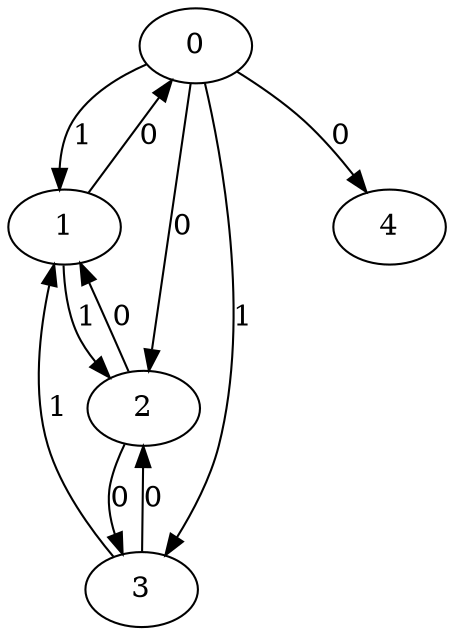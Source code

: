 // Source:3655 Canonical: -1 1 0 1 0 0 -1 1 -1 -1 -1 0 -1 0 -1 -1 1 0 -1 -1 -1 -1 -1 -1 -1
digraph HRA_from_3655_graph_000 {
  0 -> 1 [label="1"];
  0 -> 2 [label="0"];
  0 -> 3 [label="1"];
  1 -> 0 [label="0"];
  1 -> 2 [label="1"];
  2 -> 1 [label="0"];
  2 -> 3 [label="0"];
  3 -> 1 [label="1"];
  3 -> 2 [label="0"];
  0 -> 4 [label="0"];
}

// Source:3655 Canonical: -1 1 0 1 0 0 -1 1 -1 -1 -1 0 -1 0 -1 -1 1 0 -1 -1 0 -1 -1 -1 -1
digraph HRA_from_3655_graph_001 {
  0 -> 1 [label="1"];
  0 -> 2 [label="0"];
  0 -> 3 [label="1"];
  1 -> 0 [label="0"];
  1 -> 2 [label="1"];
  2 -> 1 [label="0"];
  2 -> 3 [label="0"];
  3 -> 1 [label="1"];
  3 -> 2 [label="0"];
  0 -> 4 [label="0"];
  4 -> 0 [label="0"];
}

// Source:3655 Canonical: -1 1 0 1 -1 0 -1 1 -1 0 -1 0 -1 0 -1 -1 1 0 -1 -1 -1 -1 -1 -1 -1
digraph HRA_from_3655_graph_002 {
  0 -> 1 [label="1"];
  0 -> 2 [label="0"];
  0 -> 3 [label="1"];
  1 -> 0 [label="0"];
  1 -> 2 [label="1"];
  2 -> 1 [label="0"];
  2 -> 3 [label="0"];
  3 -> 1 [label="1"];
  3 -> 2 [label="0"];
  1 -> 4 [label="0"];
}

// Source:3655 Canonical: -1 1 0 1 0 0 -1 1 -1 0 -1 0 -1 0 -1 -1 1 0 -1 -1 -1 -1 -1 -1 -1
digraph HRA_from_3655_graph_003 {
  0 -> 1 [label="1"];
  0 -> 2 [label="0"];
  0 -> 3 [label="1"];
  1 -> 0 [label="0"];
  1 -> 2 [label="1"];
  2 -> 1 [label="0"];
  2 -> 3 [label="0"];
  3 -> 1 [label="1"];
  3 -> 2 [label="0"];
  0 -> 4 [label="0"];
  1 -> 4 [label="0"];
}

// Source:3655 Canonical: -1 1 0 1 -1 0 -1 1 -1 0 -1 0 -1 0 -1 -1 1 0 -1 -1 0 -1 -1 -1 -1
digraph HRA_from_3655_graph_004 {
  0 -> 1 [label="1"];
  0 -> 2 [label="0"];
  0 -> 3 [label="1"];
  1 -> 0 [label="0"];
  1 -> 2 [label="1"];
  2 -> 1 [label="0"];
  2 -> 3 [label="0"];
  3 -> 1 [label="1"];
  3 -> 2 [label="0"];
  4 -> 0 [label="0"];
  1 -> 4 [label="0"];
}

// Source:3655 Canonical: -1 1 0 1 0 0 -1 1 -1 0 -1 0 -1 0 -1 -1 1 0 -1 -1 0 -1 -1 -1 -1
digraph HRA_from_3655_graph_005 {
  0 -> 1 [label="1"];
  0 -> 2 [label="0"];
  0 -> 3 [label="1"];
  1 -> 0 [label="0"];
  1 -> 2 [label="1"];
  2 -> 1 [label="0"];
  2 -> 3 [label="0"];
  3 -> 1 [label="1"];
  3 -> 2 [label="0"];
  0 -> 4 [label="0"];
  4 -> 0 [label="0"];
  1 -> 4 [label="0"];
}

// Source:3655 Canonical: -1 1 0 1 0 0 -1 1 -1 -1 -1 0 -1 0 -1 -1 1 0 -1 -1 -1 0 -1 -1 -1
digraph HRA_from_3655_graph_006 {
  0 -> 1 [label="1"];
  0 -> 2 [label="0"];
  0 -> 3 [label="1"];
  1 -> 0 [label="0"];
  1 -> 2 [label="1"];
  2 -> 1 [label="0"];
  2 -> 3 [label="0"];
  3 -> 1 [label="1"];
  3 -> 2 [label="0"];
  0 -> 4 [label="0"];
  4 -> 1 [label="0"];
}

// Source:3655 Canonical: -1 1 0 1 0 0 -1 1 -1 -1 -1 0 -1 0 -1 -1 1 0 -1 -1 0 0 -1 -1 -1
digraph HRA_from_3655_graph_007 {
  0 -> 1 [label="1"];
  0 -> 2 [label="0"];
  0 -> 3 [label="1"];
  1 -> 0 [label="0"];
  1 -> 2 [label="1"];
  2 -> 1 [label="0"];
  2 -> 3 [label="0"];
  3 -> 1 [label="1"];
  3 -> 2 [label="0"];
  0 -> 4 [label="0"];
  4 -> 0 [label="0"];
  4 -> 1 [label="0"];
}

// Source:3655 Canonical: -1 1 0 1 -1 0 -1 1 -1 0 -1 0 -1 0 -1 -1 1 0 -1 -1 -1 0 -1 -1 -1
digraph HRA_from_3655_graph_008 {
  0 -> 1 [label="1"];
  0 -> 2 [label="0"];
  0 -> 3 [label="1"];
  1 -> 0 [label="0"];
  1 -> 2 [label="1"];
  2 -> 1 [label="0"];
  2 -> 3 [label="0"];
  3 -> 1 [label="1"];
  3 -> 2 [label="0"];
  1 -> 4 [label="0"];
  4 -> 1 [label="0"];
}

// Source:3655 Canonical: -1 1 0 1 0 0 -1 1 -1 0 -1 0 -1 0 -1 -1 1 0 -1 -1 -1 0 -1 -1 -1
digraph HRA_from_3655_graph_009 {
  0 -> 1 [label="1"];
  0 -> 2 [label="0"];
  0 -> 3 [label="1"];
  1 -> 0 [label="0"];
  1 -> 2 [label="1"];
  2 -> 1 [label="0"];
  2 -> 3 [label="0"];
  3 -> 1 [label="1"];
  3 -> 2 [label="0"];
  0 -> 4 [label="0"];
  1 -> 4 [label="0"];
  4 -> 1 [label="0"];
}

// Source:3655 Canonical: -1 1 0 1 -1 0 -1 1 -1 0 -1 0 -1 0 -1 -1 1 0 -1 -1 0 0 -1 -1 -1
digraph HRA_from_3655_graph_010 {
  0 -> 1 [label="1"];
  0 -> 2 [label="0"];
  0 -> 3 [label="1"];
  1 -> 0 [label="0"];
  1 -> 2 [label="1"];
  2 -> 1 [label="0"];
  2 -> 3 [label="0"];
  3 -> 1 [label="1"];
  3 -> 2 [label="0"];
  4 -> 0 [label="0"];
  1 -> 4 [label="0"];
  4 -> 1 [label="0"];
}

// Source:3655 Canonical: -1 1 0 1 0 0 -1 1 -1 0 -1 0 -1 0 -1 -1 1 0 -1 -1 0 0 -1 -1 -1
digraph HRA_from_3655_graph_011 {
  0 -> 1 [label="1"];
  0 -> 2 [label="0"];
  0 -> 3 [label="1"];
  1 -> 0 [label="0"];
  1 -> 2 [label="1"];
  2 -> 1 [label="0"];
  2 -> 3 [label="0"];
  3 -> 1 [label="1"];
  3 -> 2 [label="0"];
  0 -> 4 [label="0"];
  4 -> 0 [label="0"];
  1 -> 4 [label="0"];
  4 -> 1 [label="0"];
}

// Source:3655 Canonical: -1 1 0 1 -1 0 -1 1 -1 -1 -1 0 -1 0 0 -1 1 0 -1 -1 -1 -1 -1 -1 -1
digraph HRA_from_3655_graph_012 {
  0 -> 1 [label="1"];
  0 -> 2 [label="0"];
  0 -> 3 [label="1"];
  1 -> 0 [label="0"];
  1 -> 2 [label="1"];
  2 -> 1 [label="0"];
  2 -> 3 [label="0"];
  3 -> 1 [label="1"];
  3 -> 2 [label="0"];
  2 -> 4 [label="0"];
}

// Source:3655 Canonical: -1 1 0 1 0 0 -1 1 -1 -1 -1 0 -1 0 0 -1 1 0 -1 -1 -1 -1 -1 -1 -1
digraph HRA_from_3655_graph_013 {
  0 -> 1 [label="1"];
  0 -> 2 [label="0"];
  0 -> 3 [label="1"];
  1 -> 0 [label="0"];
  1 -> 2 [label="1"];
  2 -> 1 [label="0"];
  2 -> 3 [label="0"];
  3 -> 1 [label="1"];
  3 -> 2 [label="0"];
  0 -> 4 [label="0"];
  2 -> 4 [label="0"];
}

// Source:3655 Canonical: -1 1 0 1 -1 0 -1 1 -1 -1 -1 0 -1 0 0 -1 1 0 -1 -1 0 -1 -1 -1 -1
digraph HRA_from_3655_graph_014 {
  0 -> 1 [label="1"];
  0 -> 2 [label="0"];
  0 -> 3 [label="1"];
  1 -> 0 [label="0"];
  1 -> 2 [label="1"];
  2 -> 1 [label="0"];
  2 -> 3 [label="0"];
  3 -> 1 [label="1"];
  3 -> 2 [label="0"];
  4 -> 0 [label="0"];
  2 -> 4 [label="0"];
}

// Source:3655 Canonical: -1 1 0 1 0 0 -1 1 -1 -1 -1 0 -1 0 0 -1 1 0 -1 -1 0 -1 -1 -1 -1
digraph HRA_from_3655_graph_015 {
  0 -> 1 [label="1"];
  0 -> 2 [label="0"];
  0 -> 3 [label="1"];
  1 -> 0 [label="0"];
  1 -> 2 [label="1"];
  2 -> 1 [label="0"];
  2 -> 3 [label="0"];
  3 -> 1 [label="1"];
  3 -> 2 [label="0"];
  0 -> 4 [label="0"];
  4 -> 0 [label="0"];
  2 -> 4 [label="0"];
}

// Source:3655 Canonical: -1 1 0 1 -1 0 -1 1 -1 0 -1 0 -1 0 0 -1 1 0 -1 -1 -1 -1 -1 -1 -1
digraph HRA_from_3655_graph_016 {
  0 -> 1 [label="1"];
  0 -> 2 [label="0"];
  0 -> 3 [label="1"];
  1 -> 0 [label="0"];
  1 -> 2 [label="1"];
  2 -> 1 [label="0"];
  2 -> 3 [label="0"];
  3 -> 1 [label="1"];
  3 -> 2 [label="0"];
  1 -> 4 [label="0"];
  2 -> 4 [label="0"];
}

// Source:3655 Canonical: -1 1 0 1 0 0 -1 1 -1 0 -1 0 -1 0 0 -1 1 0 -1 -1 -1 -1 -1 -1 -1
digraph HRA_from_3655_graph_017 {
  0 -> 1 [label="1"];
  0 -> 2 [label="0"];
  0 -> 3 [label="1"];
  1 -> 0 [label="0"];
  1 -> 2 [label="1"];
  2 -> 1 [label="0"];
  2 -> 3 [label="0"];
  3 -> 1 [label="1"];
  3 -> 2 [label="0"];
  0 -> 4 [label="0"];
  1 -> 4 [label="0"];
  2 -> 4 [label="0"];
}

// Source:3655 Canonical: -1 1 0 1 -1 0 -1 1 -1 0 -1 0 -1 0 0 -1 1 0 -1 -1 0 -1 -1 -1 -1
digraph HRA_from_3655_graph_018 {
  0 -> 1 [label="1"];
  0 -> 2 [label="0"];
  0 -> 3 [label="1"];
  1 -> 0 [label="0"];
  1 -> 2 [label="1"];
  2 -> 1 [label="0"];
  2 -> 3 [label="0"];
  3 -> 1 [label="1"];
  3 -> 2 [label="0"];
  4 -> 0 [label="0"];
  1 -> 4 [label="0"];
  2 -> 4 [label="0"];
}

// Source:3655 Canonical: -1 1 0 1 0 0 -1 1 -1 0 -1 0 -1 0 0 -1 1 0 -1 -1 0 -1 -1 -1 -1
digraph HRA_from_3655_graph_019 {
  0 -> 1 [label="1"];
  0 -> 2 [label="0"];
  0 -> 3 [label="1"];
  1 -> 0 [label="0"];
  1 -> 2 [label="1"];
  2 -> 1 [label="0"];
  2 -> 3 [label="0"];
  3 -> 1 [label="1"];
  3 -> 2 [label="0"];
  0 -> 4 [label="0"];
  4 -> 0 [label="0"];
  1 -> 4 [label="0"];
  2 -> 4 [label="0"];
}

// Source:3655 Canonical: -1 1 0 1 -1 0 -1 1 -1 -1 -1 0 -1 0 0 -1 1 0 -1 -1 -1 0 -1 -1 -1
digraph HRA_from_3655_graph_020 {
  0 -> 1 [label="1"];
  0 -> 2 [label="0"];
  0 -> 3 [label="1"];
  1 -> 0 [label="0"];
  1 -> 2 [label="1"];
  2 -> 1 [label="0"];
  2 -> 3 [label="0"];
  3 -> 1 [label="1"];
  3 -> 2 [label="0"];
  4 -> 1 [label="0"];
  2 -> 4 [label="0"];
}

// Source:3655 Canonical: -1 1 0 1 0 0 -1 1 -1 -1 -1 0 -1 0 0 -1 1 0 -1 -1 -1 0 -1 -1 -1
digraph HRA_from_3655_graph_021 {
  0 -> 1 [label="1"];
  0 -> 2 [label="0"];
  0 -> 3 [label="1"];
  1 -> 0 [label="0"];
  1 -> 2 [label="1"];
  2 -> 1 [label="0"];
  2 -> 3 [label="0"];
  3 -> 1 [label="1"];
  3 -> 2 [label="0"];
  0 -> 4 [label="0"];
  4 -> 1 [label="0"];
  2 -> 4 [label="0"];
}

// Source:3655 Canonical: -1 1 0 1 -1 0 -1 1 -1 -1 -1 0 -1 0 0 -1 1 0 -1 -1 0 0 -1 -1 -1
digraph HRA_from_3655_graph_022 {
  0 -> 1 [label="1"];
  0 -> 2 [label="0"];
  0 -> 3 [label="1"];
  1 -> 0 [label="0"];
  1 -> 2 [label="1"];
  2 -> 1 [label="0"];
  2 -> 3 [label="0"];
  3 -> 1 [label="1"];
  3 -> 2 [label="0"];
  4 -> 0 [label="0"];
  4 -> 1 [label="0"];
  2 -> 4 [label="0"];
}

// Source:3655 Canonical: -1 1 0 1 0 0 -1 1 -1 -1 -1 0 -1 0 0 -1 1 0 -1 -1 0 0 -1 -1 -1
digraph HRA_from_3655_graph_023 {
  0 -> 1 [label="1"];
  0 -> 2 [label="0"];
  0 -> 3 [label="1"];
  1 -> 0 [label="0"];
  1 -> 2 [label="1"];
  2 -> 1 [label="0"];
  2 -> 3 [label="0"];
  3 -> 1 [label="1"];
  3 -> 2 [label="0"];
  0 -> 4 [label="0"];
  4 -> 0 [label="0"];
  4 -> 1 [label="0"];
  2 -> 4 [label="0"];
}

// Source:3655 Canonical: -1 1 0 1 -1 0 -1 1 -1 0 -1 0 -1 0 0 -1 1 0 -1 -1 -1 0 -1 -1 -1
digraph HRA_from_3655_graph_024 {
  0 -> 1 [label="1"];
  0 -> 2 [label="0"];
  0 -> 3 [label="1"];
  1 -> 0 [label="0"];
  1 -> 2 [label="1"];
  2 -> 1 [label="0"];
  2 -> 3 [label="0"];
  3 -> 1 [label="1"];
  3 -> 2 [label="0"];
  1 -> 4 [label="0"];
  4 -> 1 [label="0"];
  2 -> 4 [label="0"];
}

// Source:3655 Canonical: -1 1 0 1 0 0 -1 1 -1 0 -1 0 -1 0 0 -1 1 0 -1 -1 -1 0 -1 -1 -1
digraph HRA_from_3655_graph_025 {
  0 -> 1 [label="1"];
  0 -> 2 [label="0"];
  0 -> 3 [label="1"];
  1 -> 0 [label="0"];
  1 -> 2 [label="1"];
  2 -> 1 [label="0"];
  2 -> 3 [label="0"];
  3 -> 1 [label="1"];
  3 -> 2 [label="0"];
  0 -> 4 [label="0"];
  1 -> 4 [label="0"];
  4 -> 1 [label="0"];
  2 -> 4 [label="0"];
}

// Source:3655 Canonical: -1 1 0 1 -1 0 -1 1 -1 0 -1 0 -1 0 0 -1 1 0 -1 -1 0 0 -1 -1 -1
digraph HRA_from_3655_graph_026 {
  0 -> 1 [label="1"];
  0 -> 2 [label="0"];
  0 -> 3 [label="1"];
  1 -> 0 [label="0"];
  1 -> 2 [label="1"];
  2 -> 1 [label="0"];
  2 -> 3 [label="0"];
  3 -> 1 [label="1"];
  3 -> 2 [label="0"];
  4 -> 0 [label="0"];
  1 -> 4 [label="0"];
  4 -> 1 [label="0"];
  2 -> 4 [label="0"];
}

// Source:3655 Canonical: -1 1 0 1 0 0 -1 1 -1 0 -1 0 -1 0 0 -1 1 0 -1 -1 0 0 -1 -1 -1
digraph HRA_from_3655_graph_027 {
  0 -> 1 [label="1"];
  0 -> 2 [label="0"];
  0 -> 3 [label="1"];
  1 -> 0 [label="0"];
  1 -> 2 [label="1"];
  2 -> 1 [label="0"];
  2 -> 3 [label="0"];
  3 -> 1 [label="1"];
  3 -> 2 [label="0"];
  0 -> 4 [label="0"];
  4 -> 0 [label="0"];
  1 -> 4 [label="0"];
  4 -> 1 [label="0"];
  2 -> 4 [label="0"];
}

// Source:3655 Canonical: -1 1 0 1 0 0 -1 1 -1 -1 -1 0 -1 0 -1 -1 1 0 -1 -1 -1 -1 0 -1 -1
digraph HRA_from_3655_graph_028 {
  0 -> 1 [label="1"];
  0 -> 2 [label="0"];
  0 -> 3 [label="1"];
  1 -> 0 [label="0"];
  1 -> 2 [label="1"];
  2 -> 1 [label="0"];
  2 -> 3 [label="0"];
  3 -> 1 [label="1"];
  3 -> 2 [label="0"];
  0 -> 4 [label="0"];
  4 -> 2 [label="0"];
}

// Source:3655 Canonical: -1 1 0 1 0 0 -1 1 -1 -1 -1 0 -1 0 -1 -1 1 0 -1 -1 0 -1 0 -1 -1
digraph HRA_from_3655_graph_029 {
  0 -> 1 [label="1"];
  0 -> 2 [label="0"];
  0 -> 3 [label="1"];
  1 -> 0 [label="0"];
  1 -> 2 [label="1"];
  2 -> 1 [label="0"];
  2 -> 3 [label="0"];
  3 -> 1 [label="1"];
  3 -> 2 [label="0"];
  0 -> 4 [label="0"];
  4 -> 0 [label="0"];
  4 -> 2 [label="0"];
}

// Source:3655 Canonical: -1 1 0 1 -1 0 -1 1 -1 0 -1 0 -1 0 -1 -1 1 0 -1 -1 -1 -1 0 -1 -1
digraph HRA_from_3655_graph_030 {
  0 -> 1 [label="1"];
  0 -> 2 [label="0"];
  0 -> 3 [label="1"];
  1 -> 0 [label="0"];
  1 -> 2 [label="1"];
  2 -> 1 [label="0"];
  2 -> 3 [label="0"];
  3 -> 1 [label="1"];
  3 -> 2 [label="0"];
  1 -> 4 [label="0"];
  4 -> 2 [label="0"];
}

// Source:3655 Canonical: -1 1 0 1 0 0 -1 1 -1 0 -1 0 -1 0 -1 -1 1 0 -1 -1 -1 -1 0 -1 -1
digraph HRA_from_3655_graph_031 {
  0 -> 1 [label="1"];
  0 -> 2 [label="0"];
  0 -> 3 [label="1"];
  1 -> 0 [label="0"];
  1 -> 2 [label="1"];
  2 -> 1 [label="0"];
  2 -> 3 [label="0"];
  3 -> 1 [label="1"];
  3 -> 2 [label="0"];
  0 -> 4 [label="0"];
  1 -> 4 [label="0"];
  4 -> 2 [label="0"];
}

// Source:3655 Canonical: -1 1 0 1 -1 0 -1 1 -1 0 -1 0 -1 0 -1 -1 1 0 -1 -1 0 -1 0 -1 -1
digraph HRA_from_3655_graph_032 {
  0 -> 1 [label="1"];
  0 -> 2 [label="0"];
  0 -> 3 [label="1"];
  1 -> 0 [label="0"];
  1 -> 2 [label="1"];
  2 -> 1 [label="0"];
  2 -> 3 [label="0"];
  3 -> 1 [label="1"];
  3 -> 2 [label="0"];
  4 -> 0 [label="0"];
  1 -> 4 [label="0"];
  4 -> 2 [label="0"];
}

// Source:3655 Canonical: -1 1 0 1 0 0 -1 1 -1 0 -1 0 -1 0 -1 -1 1 0 -1 -1 0 -1 0 -1 -1
digraph HRA_from_3655_graph_033 {
  0 -> 1 [label="1"];
  0 -> 2 [label="0"];
  0 -> 3 [label="1"];
  1 -> 0 [label="0"];
  1 -> 2 [label="1"];
  2 -> 1 [label="0"];
  2 -> 3 [label="0"];
  3 -> 1 [label="1"];
  3 -> 2 [label="0"];
  0 -> 4 [label="0"];
  4 -> 0 [label="0"];
  1 -> 4 [label="0"];
  4 -> 2 [label="0"];
}

// Source:3655 Canonical: -1 1 0 1 0 0 -1 1 -1 -1 -1 0 -1 0 -1 -1 1 0 -1 -1 -1 0 0 -1 -1
digraph HRA_from_3655_graph_034 {
  0 -> 1 [label="1"];
  0 -> 2 [label="0"];
  0 -> 3 [label="1"];
  1 -> 0 [label="0"];
  1 -> 2 [label="1"];
  2 -> 1 [label="0"];
  2 -> 3 [label="0"];
  3 -> 1 [label="1"];
  3 -> 2 [label="0"];
  0 -> 4 [label="0"];
  4 -> 1 [label="0"];
  4 -> 2 [label="0"];
}

// Source:3655 Canonical: -1 1 0 1 0 0 -1 1 -1 -1 -1 0 -1 0 -1 -1 1 0 -1 -1 0 0 0 -1 -1
digraph HRA_from_3655_graph_035 {
  0 -> 1 [label="1"];
  0 -> 2 [label="0"];
  0 -> 3 [label="1"];
  1 -> 0 [label="0"];
  1 -> 2 [label="1"];
  2 -> 1 [label="0"];
  2 -> 3 [label="0"];
  3 -> 1 [label="1"];
  3 -> 2 [label="0"];
  0 -> 4 [label="0"];
  4 -> 0 [label="0"];
  4 -> 1 [label="0"];
  4 -> 2 [label="0"];
}

// Source:3655 Canonical: -1 1 0 1 -1 0 -1 1 -1 0 -1 0 -1 0 -1 -1 1 0 -1 -1 -1 0 0 -1 -1
digraph HRA_from_3655_graph_036 {
  0 -> 1 [label="1"];
  0 -> 2 [label="0"];
  0 -> 3 [label="1"];
  1 -> 0 [label="0"];
  1 -> 2 [label="1"];
  2 -> 1 [label="0"];
  2 -> 3 [label="0"];
  3 -> 1 [label="1"];
  3 -> 2 [label="0"];
  1 -> 4 [label="0"];
  4 -> 1 [label="0"];
  4 -> 2 [label="0"];
}

// Source:3655 Canonical: -1 1 0 1 0 0 -1 1 -1 0 -1 0 -1 0 -1 -1 1 0 -1 -1 -1 0 0 -1 -1
digraph HRA_from_3655_graph_037 {
  0 -> 1 [label="1"];
  0 -> 2 [label="0"];
  0 -> 3 [label="1"];
  1 -> 0 [label="0"];
  1 -> 2 [label="1"];
  2 -> 1 [label="0"];
  2 -> 3 [label="0"];
  3 -> 1 [label="1"];
  3 -> 2 [label="0"];
  0 -> 4 [label="0"];
  1 -> 4 [label="0"];
  4 -> 1 [label="0"];
  4 -> 2 [label="0"];
}

// Source:3655 Canonical: -1 1 0 1 -1 0 -1 1 -1 0 -1 0 -1 0 -1 -1 1 0 -1 -1 0 0 0 -1 -1
digraph HRA_from_3655_graph_038 {
  0 -> 1 [label="1"];
  0 -> 2 [label="0"];
  0 -> 3 [label="1"];
  1 -> 0 [label="0"];
  1 -> 2 [label="1"];
  2 -> 1 [label="0"];
  2 -> 3 [label="0"];
  3 -> 1 [label="1"];
  3 -> 2 [label="0"];
  4 -> 0 [label="0"];
  1 -> 4 [label="0"];
  4 -> 1 [label="0"];
  4 -> 2 [label="0"];
}

// Source:3655 Canonical: -1 1 0 1 0 0 -1 1 -1 0 -1 0 -1 0 -1 -1 1 0 -1 -1 0 0 0 -1 -1
digraph HRA_from_3655_graph_039 {
  0 -> 1 [label="1"];
  0 -> 2 [label="0"];
  0 -> 3 [label="1"];
  1 -> 0 [label="0"];
  1 -> 2 [label="1"];
  2 -> 1 [label="0"];
  2 -> 3 [label="0"];
  3 -> 1 [label="1"];
  3 -> 2 [label="0"];
  0 -> 4 [label="0"];
  4 -> 0 [label="0"];
  1 -> 4 [label="0"];
  4 -> 1 [label="0"];
  4 -> 2 [label="0"];
}

// Source:3655 Canonical: -1 1 0 1 -1 0 -1 1 -1 -1 -1 0 -1 0 0 -1 1 0 -1 -1 -1 -1 0 -1 -1
digraph HRA_from_3655_graph_040 {
  0 -> 1 [label="1"];
  0 -> 2 [label="0"];
  0 -> 3 [label="1"];
  1 -> 0 [label="0"];
  1 -> 2 [label="1"];
  2 -> 1 [label="0"];
  2 -> 3 [label="0"];
  3 -> 1 [label="1"];
  3 -> 2 [label="0"];
  2 -> 4 [label="0"];
  4 -> 2 [label="0"];
}

// Source:3655 Canonical: -1 1 0 1 0 0 -1 1 -1 -1 -1 0 -1 0 0 -1 1 0 -1 -1 -1 -1 0 -1 -1
digraph HRA_from_3655_graph_041 {
  0 -> 1 [label="1"];
  0 -> 2 [label="0"];
  0 -> 3 [label="1"];
  1 -> 0 [label="0"];
  1 -> 2 [label="1"];
  2 -> 1 [label="0"];
  2 -> 3 [label="0"];
  3 -> 1 [label="1"];
  3 -> 2 [label="0"];
  0 -> 4 [label="0"];
  2 -> 4 [label="0"];
  4 -> 2 [label="0"];
}

// Source:3655 Canonical: -1 1 0 1 -1 0 -1 1 -1 -1 -1 0 -1 0 0 -1 1 0 -1 -1 0 -1 0 -1 -1
digraph HRA_from_3655_graph_042 {
  0 -> 1 [label="1"];
  0 -> 2 [label="0"];
  0 -> 3 [label="1"];
  1 -> 0 [label="0"];
  1 -> 2 [label="1"];
  2 -> 1 [label="0"];
  2 -> 3 [label="0"];
  3 -> 1 [label="1"];
  3 -> 2 [label="0"];
  4 -> 0 [label="0"];
  2 -> 4 [label="0"];
  4 -> 2 [label="0"];
}

// Source:3655 Canonical: -1 1 0 1 0 0 -1 1 -1 -1 -1 0 -1 0 0 -1 1 0 -1 -1 0 -1 0 -1 -1
digraph HRA_from_3655_graph_043 {
  0 -> 1 [label="1"];
  0 -> 2 [label="0"];
  0 -> 3 [label="1"];
  1 -> 0 [label="0"];
  1 -> 2 [label="1"];
  2 -> 1 [label="0"];
  2 -> 3 [label="0"];
  3 -> 1 [label="1"];
  3 -> 2 [label="0"];
  0 -> 4 [label="0"];
  4 -> 0 [label="0"];
  2 -> 4 [label="0"];
  4 -> 2 [label="0"];
}

// Source:3655 Canonical: -1 1 0 1 -1 0 -1 1 -1 0 -1 0 -1 0 0 -1 1 0 -1 -1 -1 -1 0 -1 -1
digraph HRA_from_3655_graph_044 {
  0 -> 1 [label="1"];
  0 -> 2 [label="0"];
  0 -> 3 [label="1"];
  1 -> 0 [label="0"];
  1 -> 2 [label="1"];
  2 -> 1 [label="0"];
  2 -> 3 [label="0"];
  3 -> 1 [label="1"];
  3 -> 2 [label="0"];
  1 -> 4 [label="0"];
  2 -> 4 [label="0"];
  4 -> 2 [label="0"];
}

// Source:3655 Canonical: -1 1 0 1 0 0 -1 1 -1 0 -1 0 -1 0 0 -1 1 0 -1 -1 -1 -1 0 -1 -1
digraph HRA_from_3655_graph_045 {
  0 -> 1 [label="1"];
  0 -> 2 [label="0"];
  0 -> 3 [label="1"];
  1 -> 0 [label="0"];
  1 -> 2 [label="1"];
  2 -> 1 [label="0"];
  2 -> 3 [label="0"];
  3 -> 1 [label="1"];
  3 -> 2 [label="0"];
  0 -> 4 [label="0"];
  1 -> 4 [label="0"];
  2 -> 4 [label="0"];
  4 -> 2 [label="0"];
}

// Source:3655 Canonical: -1 1 0 1 -1 0 -1 1 -1 0 -1 0 -1 0 0 -1 1 0 -1 -1 0 -1 0 -1 -1
digraph HRA_from_3655_graph_046 {
  0 -> 1 [label="1"];
  0 -> 2 [label="0"];
  0 -> 3 [label="1"];
  1 -> 0 [label="0"];
  1 -> 2 [label="1"];
  2 -> 1 [label="0"];
  2 -> 3 [label="0"];
  3 -> 1 [label="1"];
  3 -> 2 [label="0"];
  4 -> 0 [label="0"];
  1 -> 4 [label="0"];
  2 -> 4 [label="0"];
  4 -> 2 [label="0"];
}

// Source:3655 Canonical: -1 1 0 1 0 0 -1 1 -1 0 -1 0 -1 0 0 -1 1 0 -1 -1 0 -1 0 -1 -1
digraph HRA_from_3655_graph_047 {
  0 -> 1 [label="1"];
  0 -> 2 [label="0"];
  0 -> 3 [label="1"];
  1 -> 0 [label="0"];
  1 -> 2 [label="1"];
  2 -> 1 [label="0"];
  2 -> 3 [label="0"];
  3 -> 1 [label="1"];
  3 -> 2 [label="0"];
  0 -> 4 [label="0"];
  4 -> 0 [label="0"];
  1 -> 4 [label="0"];
  2 -> 4 [label="0"];
  4 -> 2 [label="0"];
}

// Source:3655 Canonical: -1 1 0 1 -1 0 -1 1 -1 -1 -1 0 -1 0 0 -1 1 0 -1 -1 -1 0 0 -1 -1
digraph HRA_from_3655_graph_048 {
  0 -> 1 [label="1"];
  0 -> 2 [label="0"];
  0 -> 3 [label="1"];
  1 -> 0 [label="0"];
  1 -> 2 [label="1"];
  2 -> 1 [label="0"];
  2 -> 3 [label="0"];
  3 -> 1 [label="1"];
  3 -> 2 [label="0"];
  4 -> 1 [label="0"];
  2 -> 4 [label="0"];
  4 -> 2 [label="0"];
}

// Source:3655 Canonical: -1 1 0 1 0 0 -1 1 -1 -1 -1 0 -1 0 0 -1 1 0 -1 -1 -1 0 0 -1 -1
digraph HRA_from_3655_graph_049 {
  0 -> 1 [label="1"];
  0 -> 2 [label="0"];
  0 -> 3 [label="1"];
  1 -> 0 [label="0"];
  1 -> 2 [label="1"];
  2 -> 1 [label="0"];
  2 -> 3 [label="0"];
  3 -> 1 [label="1"];
  3 -> 2 [label="0"];
  0 -> 4 [label="0"];
  4 -> 1 [label="0"];
  2 -> 4 [label="0"];
  4 -> 2 [label="0"];
}

// Source:3655 Canonical: -1 1 0 1 -1 0 -1 1 -1 -1 -1 0 -1 0 0 -1 1 0 -1 -1 0 0 0 -1 -1
digraph HRA_from_3655_graph_050 {
  0 -> 1 [label="1"];
  0 -> 2 [label="0"];
  0 -> 3 [label="1"];
  1 -> 0 [label="0"];
  1 -> 2 [label="1"];
  2 -> 1 [label="0"];
  2 -> 3 [label="0"];
  3 -> 1 [label="1"];
  3 -> 2 [label="0"];
  4 -> 0 [label="0"];
  4 -> 1 [label="0"];
  2 -> 4 [label="0"];
  4 -> 2 [label="0"];
}

// Source:3655 Canonical: -1 1 0 1 0 0 -1 1 -1 -1 -1 0 -1 0 0 -1 1 0 -1 -1 0 0 0 -1 -1
digraph HRA_from_3655_graph_051 {
  0 -> 1 [label="1"];
  0 -> 2 [label="0"];
  0 -> 3 [label="1"];
  1 -> 0 [label="0"];
  1 -> 2 [label="1"];
  2 -> 1 [label="0"];
  2 -> 3 [label="0"];
  3 -> 1 [label="1"];
  3 -> 2 [label="0"];
  0 -> 4 [label="0"];
  4 -> 0 [label="0"];
  4 -> 1 [label="0"];
  2 -> 4 [label="0"];
  4 -> 2 [label="0"];
}

// Source:3655 Canonical: -1 1 0 1 -1 0 -1 1 -1 0 -1 0 -1 0 0 -1 1 0 -1 -1 -1 0 0 -1 -1
digraph HRA_from_3655_graph_052 {
  0 -> 1 [label="1"];
  0 -> 2 [label="0"];
  0 -> 3 [label="1"];
  1 -> 0 [label="0"];
  1 -> 2 [label="1"];
  2 -> 1 [label="0"];
  2 -> 3 [label="0"];
  3 -> 1 [label="1"];
  3 -> 2 [label="0"];
  1 -> 4 [label="0"];
  4 -> 1 [label="0"];
  2 -> 4 [label="0"];
  4 -> 2 [label="0"];
}

// Source:3655 Canonical: -1 1 0 1 0 0 -1 1 -1 0 -1 0 -1 0 0 -1 1 0 -1 -1 -1 0 0 -1 -1
digraph HRA_from_3655_graph_053 {
  0 -> 1 [label="1"];
  0 -> 2 [label="0"];
  0 -> 3 [label="1"];
  1 -> 0 [label="0"];
  1 -> 2 [label="1"];
  2 -> 1 [label="0"];
  2 -> 3 [label="0"];
  3 -> 1 [label="1"];
  3 -> 2 [label="0"];
  0 -> 4 [label="0"];
  1 -> 4 [label="0"];
  4 -> 1 [label="0"];
  2 -> 4 [label="0"];
  4 -> 2 [label="0"];
}

// Source:3655 Canonical: -1 1 0 1 -1 0 -1 1 -1 0 -1 0 -1 0 0 -1 1 0 -1 -1 0 0 0 -1 -1
digraph HRA_from_3655_graph_054 {
  0 -> 1 [label="1"];
  0 -> 2 [label="0"];
  0 -> 3 [label="1"];
  1 -> 0 [label="0"];
  1 -> 2 [label="1"];
  2 -> 1 [label="0"];
  2 -> 3 [label="0"];
  3 -> 1 [label="1"];
  3 -> 2 [label="0"];
  4 -> 0 [label="0"];
  1 -> 4 [label="0"];
  4 -> 1 [label="0"];
  2 -> 4 [label="0"];
  4 -> 2 [label="0"];
}

// Source:3655 Canonical: -1 1 0 1 0 0 -1 1 -1 0 -1 0 -1 0 0 -1 1 0 -1 -1 0 0 0 -1 -1
digraph HRA_from_3655_graph_055 {
  0 -> 1 [label="1"];
  0 -> 2 [label="0"];
  0 -> 3 [label="1"];
  1 -> 0 [label="0"];
  1 -> 2 [label="1"];
  2 -> 1 [label="0"];
  2 -> 3 [label="0"];
  3 -> 1 [label="1"];
  3 -> 2 [label="0"];
  0 -> 4 [label="0"];
  4 -> 0 [label="0"];
  1 -> 4 [label="0"];
  4 -> 1 [label="0"];
  2 -> 4 [label="0"];
  4 -> 2 [label="0"];
}

// Source:3655 Canonical: -1 1 0 1 -1 0 -1 1 -1 -1 -1 0 -1 0 -1 -1 1 0 -1 0 -1 -1 -1 -1 -1
digraph HRA_from_3655_graph_056 {
  0 -> 1 [label="1"];
  0 -> 2 [label="0"];
  0 -> 3 [label="1"];
  1 -> 0 [label="0"];
  1 -> 2 [label="1"];
  2 -> 1 [label="0"];
  2 -> 3 [label="0"];
  3 -> 1 [label="1"];
  3 -> 2 [label="0"];
  3 -> 4 [label="0"];
}

// Source:3655 Canonical: -1 1 0 1 0 0 -1 1 -1 -1 -1 0 -1 0 -1 -1 1 0 -1 0 -1 -1 -1 -1 -1
digraph HRA_from_3655_graph_057 {
  0 -> 1 [label="1"];
  0 -> 2 [label="0"];
  0 -> 3 [label="1"];
  1 -> 0 [label="0"];
  1 -> 2 [label="1"];
  2 -> 1 [label="0"];
  2 -> 3 [label="0"];
  3 -> 1 [label="1"];
  3 -> 2 [label="0"];
  0 -> 4 [label="0"];
  3 -> 4 [label="0"];
}

// Source:3655 Canonical: -1 1 0 1 -1 0 -1 1 -1 -1 -1 0 -1 0 -1 -1 1 0 -1 0 0 -1 -1 -1 -1
digraph HRA_from_3655_graph_058 {
  0 -> 1 [label="1"];
  0 -> 2 [label="0"];
  0 -> 3 [label="1"];
  1 -> 0 [label="0"];
  1 -> 2 [label="1"];
  2 -> 1 [label="0"];
  2 -> 3 [label="0"];
  3 -> 1 [label="1"];
  3 -> 2 [label="0"];
  4 -> 0 [label="0"];
  3 -> 4 [label="0"];
}

// Source:3655 Canonical: -1 1 0 1 0 0 -1 1 -1 -1 -1 0 -1 0 -1 -1 1 0 -1 0 0 -1 -1 -1 -1
digraph HRA_from_3655_graph_059 {
  0 -> 1 [label="1"];
  0 -> 2 [label="0"];
  0 -> 3 [label="1"];
  1 -> 0 [label="0"];
  1 -> 2 [label="1"];
  2 -> 1 [label="0"];
  2 -> 3 [label="0"];
  3 -> 1 [label="1"];
  3 -> 2 [label="0"];
  0 -> 4 [label="0"];
  4 -> 0 [label="0"];
  3 -> 4 [label="0"];
}

// Source:3655 Canonical: -1 1 0 1 -1 0 -1 1 -1 0 -1 0 -1 0 -1 -1 1 0 -1 0 -1 -1 -1 -1 -1
digraph HRA_from_3655_graph_060 {
  0 -> 1 [label="1"];
  0 -> 2 [label="0"];
  0 -> 3 [label="1"];
  1 -> 0 [label="0"];
  1 -> 2 [label="1"];
  2 -> 1 [label="0"];
  2 -> 3 [label="0"];
  3 -> 1 [label="1"];
  3 -> 2 [label="0"];
  1 -> 4 [label="0"];
  3 -> 4 [label="0"];
}

// Source:3655 Canonical: -1 1 0 1 0 0 -1 1 -1 0 -1 0 -1 0 -1 -1 1 0 -1 0 -1 -1 -1 -1 -1
digraph HRA_from_3655_graph_061 {
  0 -> 1 [label="1"];
  0 -> 2 [label="0"];
  0 -> 3 [label="1"];
  1 -> 0 [label="0"];
  1 -> 2 [label="1"];
  2 -> 1 [label="0"];
  2 -> 3 [label="0"];
  3 -> 1 [label="1"];
  3 -> 2 [label="0"];
  0 -> 4 [label="0"];
  1 -> 4 [label="0"];
  3 -> 4 [label="0"];
}

// Source:3655 Canonical: -1 1 0 1 -1 0 -1 1 -1 0 -1 0 -1 0 -1 -1 1 0 -1 0 0 -1 -1 -1 -1
digraph HRA_from_3655_graph_062 {
  0 -> 1 [label="1"];
  0 -> 2 [label="0"];
  0 -> 3 [label="1"];
  1 -> 0 [label="0"];
  1 -> 2 [label="1"];
  2 -> 1 [label="0"];
  2 -> 3 [label="0"];
  3 -> 1 [label="1"];
  3 -> 2 [label="0"];
  4 -> 0 [label="0"];
  1 -> 4 [label="0"];
  3 -> 4 [label="0"];
}

// Source:3655 Canonical: -1 1 0 1 0 0 -1 1 -1 0 -1 0 -1 0 -1 -1 1 0 -1 0 0 -1 -1 -1 -1
digraph HRA_from_3655_graph_063 {
  0 -> 1 [label="1"];
  0 -> 2 [label="0"];
  0 -> 3 [label="1"];
  1 -> 0 [label="0"];
  1 -> 2 [label="1"];
  2 -> 1 [label="0"];
  2 -> 3 [label="0"];
  3 -> 1 [label="1"];
  3 -> 2 [label="0"];
  0 -> 4 [label="0"];
  4 -> 0 [label="0"];
  1 -> 4 [label="0"];
  3 -> 4 [label="0"];
}

// Source:3655 Canonical: -1 1 0 1 -1 0 -1 1 -1 -1 -1 0 -1 0 -1 -1 1 0 -1 0 -1 0 -1 -1 -1
digraph HRA_from_3655_graph_064 {
  0 -> 1 [label="1"];
  0 -> 2 [label="0"];
  0 -> 3 [label="1"];
  1 -> 0 [label="0"];
  1 -> 2 [label="1"];
  2 -> 1 [label="0"];
  2 -> 3 [label="0"];
  3 -> 1 [label="1"];
  3 -> 2 [label="0"];
  4 -> 1 [label="0"];
  3 -> 4 [label="0"];
}

// Source:3655 Canonical: -1 1 0 1 0 0 -1 1 -1 -1 -1 0 -1 0 -1 -1 1 0 -1 0 -1 0 -1 -1 -1
digraph HRA_from_3655_graph_065 {
  0 -> 1 [label="1"];
  0 -> 2 [label="0"];
  0 -> 3 [label="1"];
  1 -> 0 [label="0"];
  1 -> 2 [label="1"];
  2 -> 1 [label="0"];
  2 -> 3 [label="0"];
  3 -> 1 [label="1"];
  3 -> 2 [label="0"];
  0 -> 4 [label="0"];
  4 -> 1 [label="0"];
  3 -> 4 [label="0"];
}

// Source:3655 Canonical: -1 1 0 1 -1 0 -1 1 -1 -1 -1 0 -1 0 -1 -1 1 0 -1 0 0 0 -1 -1 -1
digraph HRA_from_3655_graph_066 {
  0 -> 1 [label="1"];
  0 -> 2 [label="0"];
  0 -> 3 [label="1"];
  1 -> 0 [label="0"];
  1 -> 2 [label="1"];
  2 -> 1 [label="0"];
  2 -> 3 [label="0"];
  3 -> 1 [label="1"];
  3 -> 2 [label="0"];
  4 -> 0 [label="0"];
  4 -> 1 [label="0"];
  3 -> 4 [label="0"];
}

// Source:3655 Canonical: -1 1 0 1 0 0 -1 1 -1 -1 -1 0 -1 0 -1 -1 1 0 -1 0 0 0 -1 -1 -1
digraph HRA_from_3655_graph_067 {
  0 -> 1 [label="1"];
  0 -> 2 [label="0"];
  0 -> 3 [label="1"];
  1 -> 0 [label="0"];
  1 -> 2 [label="1"];
  2 -> 1 [label="0"];
  2 -> 3 [label="0"];
  3 -> 1 [label="1"];
  3 -> 2 [label="0"];
  0 -> 4 [label="0"];
  4 -> 0 [label="0"];
  4 -> 1 [label="0"];
  3 -> 4 [label="0"];
}

// Source:3655 Canonical: -1 1 0 1 -1 0 -1 1 -1 0 -1 0 -1 0 -1 -1 1 0 -1 0 -1 0 -1 -1 -1
digraph HRA_from_3655_graph_068 {
  0 -> 1 [label="1"];
  0 -> 2 [label="0"];
  0 -> 3 [label="1"];
  1 -> 0 [label="0"];
  1 -> 2 [label="1"];
  2 -> 1 [label="0"];
  2 -> 3 [label="0"];
  3 -> 1 [label="1"];
  3 -> 2 [label="0"];
  1 -> 4 [label="0"];
  4 -> 1 [label="0"];
  3 -> 4 [label="0"];
}

// Source:3655 Canonical: -1 1 0 1 0 0 -1 1 -1 0 -1 0 -1 0 -1 -1 1 0 -1 0 -1 0 -1 -1 -1
digraph HRA_from_3655_graph_069 {
  0 -> 1 [label="1"];
  0 -> 2 [label="0"];
  0 -> 3 [label="1"];
  1 -> 0 [label="0"];
  1 -> 2 [label="1"];
  2 -> 1 [label="0"];
  2 -> 3 [label="0"];
  3 -> 1 [label="1"];
  3 -> 2 [label="0"];
  0 -> 4 [label="0"];
  1 -> 4 [label="0"];
  4 -> 1 [label="0"];
  3 -> 4 [label="0"];
}

// Source:3655 Canonical: -1 1 0 1 -1 0 -1 1 -1 0 -1 0 -1 0 -1 -1 1 0 -1 0 0 0 -1 -1 -1
digraph HRA_from_3655_graph_070 {
  0 -> 1 [label="1"];
  0 -> 2 [label="0"];
  0 -> 3 [label="1"];
  1 -> 0 [label="0"];
  1 -> 2 [label="1"];
  2 -> 1 [label="0"];
  2 -> 3 [label="0"];
  3 -> 1 [label="1"];
  3 -> 2 [label="0"];
  4 -> 0 [label="0"];
  1 -> 4 [label="0"];
  4 -> 1 [label="0"];
  3 -> 4 [label="0"];
}

// Source:3655 Canonical: -1 1 0 1 0 0 -1 1 -1 0 -1 0 -1 0 -1 -1 1 0 -1 0 0 0 -1 -1 -1
digraph HRA_from_3655_graph_071 {
  0 -> 1 [label="1"];
  0 -> 2 [label="0"];
  0 -> 3 [label="1"];
  1 -> 0 [label="0"];
  1 -> 2 [label="1"];
  2 -> 1 [label="0"];
  2 -> 3 [label="0"];
  3 -> 1 [label="1"];
  3 -> 2 [label="0"];
  0 -> 4 [label="0"];
  4 -> 0 [label="0"];
  1 -> 4 [label="0"];
  4 -> 1 [label="0"];
  3 -> 4 [label="0"];
}

// Source:3655 Canonical: -1 1 0 1 -1 0 -1 1 -1 -1 -1 0 -1 0 0 -1 1 0 -1 0 -1 -1 -1 -1 -1
digraph HRA_from_3655_graph_072 {
  0 -> 1 [label="1"];
  0 -> 2 [label="0"];
  0 -> 3 [label="1"];
  1 -> 0 [label="0"];
  1 -> 2 [label="1"];
  2 -> 1 [label="0"];
  2 -> 3 [label="0"];
  3 -> 1 [label="1"];
  3 -> 2 [label="0"];
  2 -> 4 [label="0"];
  3 -> 4 [label="0"];
}

// Source:3655 Canonical: -1 1 0 1 0 0 -1 1 -1 -1 -1 0 -1 0 0 -1 1 0 -1 0 -1 -1 -1 -1 -1
digraph HRA_from_3655_graph_073 {
  0 -> 1 [label="1"];
  0 -> 2 [label="0"];
  0 -> 3 [label="1"];
  1 -> 0 [label="0"];
  1 -> 2 [label="1"];
  2 -> 1 [label="0"];
  2 -> 3 [label="0"];
  3 -> 1 [label="1"];
  3 -> 2 [label="0"];
  0 -> 4 [label="0"];
  2 -> 4 [label="0"];
  3 -> 4 [label="0"];
}

// Source:3655 Canonical: -1 1 0 1 -1 0 -1 1 -1 -1 -1 0 -1 0 0 -1 1 0 -1 0 0 -1 -1 -1 -1
digraph HRA_from_3655_graph_074 {
  0 -> 1 [label="1"];
  0 -> 2 [label="0"];
  0 -> 3 [label="1"];
  1 -> 0 [label="0"];
  1 -> 2 [label="1"];
  2 -> 1 [label="0"];
  2 -> 3 [label="0"];
  3 -> 1 [label="1"];
  3 -> 2 [label="0"];
  4 -> 0 [label="0"];
  2 -> 4 [label="0"];
  3 -> 4 [label="0"];
}

// Source:3655 Canonical: -1 1 0 1 0 0 -1 1 -1 -1 -1 0 -1 0 0 -1 1 0 -1 0 0 -1 -1 -1 -1
digraph HRA_from_3655_graph_075 {
  0 -> 1 [label="1"];
  0 -> 2 [label="0"];
  0 -> 3 [label="1"];
  1 -> 0 [label="0"];
  1 -> 2 [label="1"];
  2 -> 1 [label="0"];
  2 -> 3 [label="0"];
  3 -> 1 [label="1"];
  3 -> 2 [label="0"];
  0 -> 4 [label="0"];
  4 -> 0 [label="0"];
  2 -> 4 [label="0"];
  3 -> 4 [label="0"];
}

// Source:3655 Canonical: -1 1 0 1 -1 0 -1 1 -1 0 -1 0 -1 0 0 -1 1 0 -1 0 -1 -1 -1 -1 -1
digraph HRA_from_3655_graph_076 {
  0 -> 1 [label="1"];
  0 -> 2 [label="0"];
  0 -> 3 [label="1"];
  1 -> 0 [label="0"];
  1 -> 2 [label="1"];
  2 -> 1 [label="0"];
  2 -> 3 [label="0"];
  3 -> 1 [label="1"];
  3 -> 2 [label="0"];
  1 -> 4 [label="0"];
  2 -> 4 [label="0"];
  3 -> 4 [label="0"];
}

// Source:3655 Canonical: -1 1 0 1 0 0 -1 1 -1 0 -1 0 -1 0 0 -1 1 0 -1 0 -1 -1 -1 -1 -1
digraph HRA_from_3655_graph_077 {
  0 -> 1 [label="1"];
  0 -> 2 [label="0"];
  0 -> 3 [label="1"];
  1 -> 0 [label="0"];
  1 -> 2 [label="1"];
  2 -> 1 [label="0"];
  2 -> 3 [label="0"];
  3 -> 1 [label="1"];
  3 -> 2 [label="0"];
  0 -> 4 [label="0"];
  1 -> 4 [label="0"];
  2 -> 4 [label="0"];
  3 -> 4 [label="0"];
}

// Source:3655 Canonical: -1 1 0 1 -1 0 -1 1 -1 0 -1 0 -1 0 0 -1 1 0 -1 0 0 -1 -1 -1 -1
digraph HRA_from_3655_graph_078 {
  0 -> 1 [label="1"];
  0 -> 2 [label="0"];
  0 -> 3 [label="1"];
  1 -> 0 [label="0"];
  1 -> 2 [label="1"];
  2 -> 1 [label="0"];
  2 -> 3 [label="0"];
  3 -> 1 [label="1"];
  3 -> 2 [label="0"];
  4 -> 0 [label="0"];
  1 -> 4 [label="0"];
  2 -> 4 [label="0"];
  3 -> 4 [label="0"];
}

// Source:3655 Canonical: -1 1 0 1 0 0 -1 1 -1 0 -1 0 -1 0 0 -1 1 0 -1 0 0 -1 -1 -1 -1
digraph HRA_from_3655_graph_079 {
  0 -> 1 [label="1"];
  0 -> 2 [label="0"];
  0 -> 3 [label="1"];
  1 -> 0 [label="0"];
  1 -> 2 [label="1"];
  2 -> 1 [label="0"];
  2 -> 3 [label="0"];
  3 -> 1 [label="1"];
  3 -> 2 [label="0"];
  0 -> 4 [label="0"];
  4 -> 0 [label="0"];
  1 -> 4 [label="0"];
  2 -> 4 [label="0"];
  3 -> 4 [label="0"];
}

// Source:3655 Canonical: -1 1 0 1 -1 0 -1 1 -1 -1 -1 0 -1 0 0 -1 1 0 -1 0 -1 0 -1 -1 -1
digraph HRA_from_3655_graph_080 {
  0 -> 1 [label="1"];
  0 -> 2 [label="0"];
  0 -> 3 [label="1"];
  1 -> 0 [label="0"];
  1 -> 2 [label="1"];
  2 -> 1 [label="0"];
  2 -> 3 [label="0"];
  3 -> 1 [label="1"];
  3 -> 2 [label="0"];
  4 -> 1 [label="0"];
  2 -> 4 [label="0"];
  3 -> 4 [label="0"];
}

// Source:3655 Canonical: -1 1 0 1 0 0 -1 1 -1 -1 -1 0 -1 0 0 -1 1 0 -1 0 -1 0 -1 -1 -1
digraph HRA_from_3655_graph_081 {
  0 -> 1 [label="1"];
  0 -> 2 [label="0"];
  0 -> 3 [label="1"];
  1 -> 0 [label="0"];
  1 -> 2 [label="1"];
  2 -> 1 [label="0"];
  2 -> 3 [label="0"];
  3 -> 1 [label="1"];
  3 -> 2 [label="0"];
  0 -> 4 [label="0"];
  4 -> 1 [label="0"];
  2 -> 4 [label="0"];
  3 -> 4 [label="0"];
}

// Source:3655 Canonical: -1 1 0 1 -1 0 -1 1 -1 -1 -1 0 -1 0 0 -1 1 0 -1 0 0 0 -1 -1 -1
digraph HRA_from_3655_graph_082 {
  0 -> 1 [label="1"];
  0 -> 2 [label="0"];
  0 -> 3 [label="1"];
  1 -> 0 [label="0"];
  1 -> 2 [label="1"];
  2 -> 1 [label="0"];
  2 -> 3 [label="0"];
  3 -> 1 [label="1"];
  3 -> 2 [label="0"];
  4 -> 0 [label="0"];
  4 -> 1 [label="0"];
  2 -> 4 [label="0"];
  3 -> 4 [label="0"];
}

// Source:3655 Canonical: -1 1 0 1 0 0 -1 1 -1 -1 -1 0 -1 0 0 -1 1 0 -1 0 0 0 -1 -1 -1
digraph HRA_from_3655_graph_083 {
  0 -> 1 [label="1"];
  0 -> 2 [label="0"];
  0 -> 3 [label="1"];
  1 -> 0 [label="0"];
  1 -> 2 [label="1"];
  2 -> 1 [label="0"];
  2 -> 3 [label="0"];
  3 -> 1 [label="1"];
  3 -> 2 [label="0"];
  0 -> 4 [label="0"];
  4 -> 0 [label="0"];
  4 -> 1 [label="0"];
  2 -> 4 [label="0"];
  3 -> 4 [label="0"];
}

// Source:3655 Canonical: -1 1 0 1 -1 0 -1 1 -1 0 -1 0 -1 0 0 -1 1 0 -1 0 -1 0 -1 -1 -1
digraph HRA_from_3655_graph_084 {
  0 -> 1 [label="1"];
  0 -> 2 [label="0"];
  0 -> 3 [label="1"];
  1 -> 0 [label="0"];
  1 -> 2 [label="1"];
  2 -> 1 [label="0"];
  2 -> 3 [label="0"];
  3 -> 1 [label="1"];
  3 -> 2 [label="0"];
  1 -> 4 [label="0"];
  4 -> 1 [label="0"];
  2 -> 4 [label="0"];
  3 -> 4 [label="0"];
}

// Source:3655 Canonical: -1 1 0 1 0 0 -1 1 -1 0 -1 0 -1 0 0 -1 1 0 -1 0 -1 0 -1 -1 -1
digraph HRA_from_3655_graph_085 {
  0 -> 1 [label="1"];
  0 -> 2 [label="0"];
  0 -> 3 [label="1"];
  1 -> 0 [label="0"];
  1 -> 2 [label="1"];
  2 -> 1 [label="0"];
  2 -> 3 [label="0"];
  3 -> 1 [label="1"];
  3 -> 2 [label="0"];
  0 -> 4 [label="0"];
  1 -> 4 [label="0"];
  4 -> 1 [label="0"];
  2 -> 4 [label="0"];
  3 -> 4 [label="0"];
}

// Source:3655 Canonical: -1 1 0 1 -1 0 -1 1 -1 0 -1 0 -1 0 0 -1 1 0 -1 0 0 0 -1 -1 -1
digraph HRA_from_3655_graph_086 {
  0 -> 1 [label="1"];
  0 -> 2 [label="0"];
  0 -> 3 [label="1"];
  1 -> 0 [label="0"];
  1 -> 2 [label="1"];
  2 -> 1 [label="0"];
  2 -> 3 [label="0"];
  3 -> 1 [label="1"];
  3 -> 2 [label="0"];
  4 -> 0 [label="0"];
  1 -> 4 [label="0"];
  4 -> 1 [label="0"];
  2 -> 4 [label="0"];
  3 -> 4 [label="0"];
}

// Source:3655 Canonical: -1 1 0 1 0 0 -1 1 -1 0 -1 0 -1 0 0 -1 1 0 -1 0 0 0 -1 -1 -1
digraph HRA_from_3655_graph_087 {
  0 -> 1 [label="1"];
  0 -> 2 [label="0"];
  0 -> 3 [label="1"];
  1 -> 0 [label="0"];
  1 -> 2 [label="1"];
  2 -> 1 [label="0"];
  2 -> 3 [label="0"];
  3 -> 1 [label="1"];
  3 -> 2 [label="0"];
  0 -> 4 [label="0"];
  4 -> 0 [label="0"];
  1 -> 4 [label="0"];
  4 -> 1 [label="0"];
  2 -> 4 [label="0"];
  3 -> 4 [label="0"];
}

// Source:3655 Canonical: -1 1 0 1 -1 0 -1 1 -1 -1 -1 0 -1 0 -1 -1 1 0 -1 0 -1 -1 0 -1 -1
digraph HRA_from_3655_graph_088 {
  0 -> 1 [label="1"];
  0 -> 2 [label="0"];
  0 -> 3 [label="1"];
  1 -> 0 [label="0"];
  1 -> 2 [label="1"];
  2 -> 1 [label="0"];
  2 -> 3 [label="0"];
  3 -> 1 [label="1"];
  3 -> 2 [label="0"];
  4 -> 2 [label="0"];
  3 -> 4 [label="0"];
}

// Source:3655 Canonical: -1 1 0 1 0 0 -1 1 -1 -1 -1 0 -1 0 -1 -1 1 0 -1 0 -1 -1 0 -1 -1
digraph HRA_from_3655_graph_089 {
  0 -> 1 [label="1"];
  0 -> 2 [label="0"];
  0 -> 3 [label="1"];
  1 -> 0 [label="0"];
  1 -> 2 [label="1"];
  2 -> 1 [label="0"];
  2 -> 3 [label="0"];
  3 -> 1 [label="1"];
  3 -> 2 [label="0"];
  0 -> 4 [label="0"];
  4 -> 2 [label="0"];
  3 -> 4 [label="0"];
}

// Source:3655 Canonical: -1 1 0 1 -1 0 -1 1 -1 -1 -1 0 -1 0 -1 -1 1 0 -1 0 0 -1 0 -1 -1
digraph HRA_from_3655_graph_090 {
  0 -> 1 [label="1"];
  0 -> 2 [label="0"];
  0 -> 3 [label="1"];
  1 -> 0 [label="0"];
  1 -> 2 [label="1"];
  2 -> 1 [label="0"];
  2 -> 3 [label="0"];
  3 -> 1 [label="1"];
  3 -> 2 [label="0"];
  4 -> 0 [label="0"];
  4 -> 2 [label="0"];
  3 -> 4 [label="0"];
}

// Source:3655 Canonical: -1 1 0 1 0 0 -1 1 -1 -1 -1 0 -1 0 -1 -1 1 0 -1 0 0 -1 0 -1 -1
digraph HRA_from_3655_graph_091 {
  0 -> 1 [label="1"];
  0 -> 2 [label="0"];
  0 -> 3 [label="1"];
  1 -> 0 [label="0"];
  1 -> 2 [label="1"];
  2 -> 1 [label="0"];
  2 -> 3 [label="0"];
  3 -> 1 [label="1"];
  3 -> 2 [label="0"];
  0 -> 4 [label="0"];
  4 -> 0 [label="0"];
  4 -> 2 [label="0"];
  3 -> 4 [label="0"];
}

// Source:3655 Canonical: -1 1 0 1 -1 0 -1 1 -1 0 -1 0 -1 0 -1 -1 1 0 -1 0 -1 -1 0 -1 -1
digraph HRA_from_3655_graph_092 {
  0 -> 1 [label="1"];
  0 -> 2 [label="0"];
  0 -> 3 [label="1"];
  1 -> 0 [label="0"];
  1 -> 2 [label="1"];
  2 -> 1 [label="0"];
  2 -> 3 [label="0"];
  3 -> 1 [label="1"];
  3 -> 2 [label="0"];
  1 -> 4 [label="0"];
  4 -> 2 [label="0"];
  3 -> 4 [label="0"];
}

// Source:3655 Canonical: -1 1 0 1 0 0 -1 1 -1 0 -1 0 -1 0 -1 -1 1 0 -1 0 -1 -1 0 -1 -1
digraph HRA_from_3655_graph_093 {
  0 -> 1 [label="1"];
  0 -> 2 [label="0"];
  0 -> 3 [label="1"];
  1 -> 0 [label="0"];
  1 -> 2 [label="1"];
  2 -> 1 [label="0"];
  2 -> 3 [label="0"];
  3 -> 1 [label="1"];
  3 -> 2 [label="0"];
  0 -> 4 [label="0"];
  1 -> 4 [label="0"];
  4 -> 2 [label="0"];
  3 -> 4 [label="0"];
}

// Source:3655 Canonical: -1 1 0 1 -1 0 -1 1 -1 0 -1 0 -1 0 -1 -1 1 0 -1 0 0 -1 0 -1 -1
digraph HRA_from_3655_graph_094 {
  0 -> 1 [label="1"];
  0 -> 2 [label="0"];
  0 -> 3 [label="1"];
  1 -> 0 [label="0"];
  1 -> 2 [label="1"];
  2 -> 1 [label="0"];
  2 -> 3 [label="0"];
  3 -> 1 [label="1"];
  3 -> 2 [label="0"];
  4 -> 0 [label="0"];
  1 -> 4 [label="0"];
  4 -> 2 [label="0"];
  3 -> 4 [label="0"];
}

// Source:3655 Canonical: -1 1 0 1 0 0 -1 1 -1 0 -1 0 -1 0 -1 -1 1 0 -1 0 0 -1 0 -1 -1
digraph HRA_from_3655_graph_095 {
  0 -> 1 [label="1"];
  0 -> 2 [label="0"];
  0 -> 3 [label="1"];
  1 -> 0 [label="0"];
  1 -> 2 [label="1"];
  2 -> 1 [label="0"];
  2 -> 3 [label="0"];
  3 -> 1 [label="1"];
  3 -> 2 [label="0"];
  0 -> 4 [label="0"];
  4 -> 0 [label="0"];
  1 -> 4 [label="0"];
  4 -> 2 [label="0"];
  3 -> 4 [label="0"];
}

// Source:3655 Canonical: -1 1 0 1 -1 0 -1 1 -1 -1 -1 0 -1 0 -1 -1 1 0 -1 0 -1 0 0 -1 -1
digraph HRA_from_3655_graph_096 {
  0 -> 1 [label="1"];
  0 -> 2 [label="0"];
  0 -> 3 [label="1"];
  1 -> 0 [label="0"];
  1 -> 2 [label="1"];
  2 -> 1 [label="0"];
  2 -> 3 [label="0"];
  3 -> 1 [label="1"];
  3 -> 2 [label="0"];
  4 -> 1 [label="0"];
  4 -> 2 [label="0"];
  3 -> 4 [label="0"];
}

// Source:3655 Canonical: -1 1 0 1 0 0 -1 1 -1 -1 -1 0 -1 0 -1 -1 1 0 -1 0 -1 0 0 -1 -1
digraph HRA_from_3655_graph_097 {
  0 -> 1 [label="1"];
  0 -> 2 [label="0"];
  0 -> 3 [label="1"];
  1 -> 0 [label="0"];
  1 -> 2 [label="1"];
  2 -> 1 [label="0"];
  2 -> 3 [label="0"];
  3 -> 1 [label="1"];
  3 -> 2 [label="0"];
  0 -> 4 [label="0"];
  4 -> 1 [label="0"];
  4 -> 2 [label="0"];
  3 -> 4 [label="0"];
}

// Source:3655 Canonical: -1 1 0 1 -1 0 -1 1 -1 -1 -1 0 -1 0 -1 -1 1 0 -1 0 0 0 0 -1 -1
digraph HRA_from_3655_graph_098 {
  0 -> 1 [label="1"];
  0 -> 2 [label="0"];
  0 -> 3 [label="1"];
  1 -> 0 [label="0"];
  1 -> 2 [label="1"];
  2 -> 1 [label="0"];
  2 -> 3 [label="0"];
  3 -> 1 [label="1"];
  3 -> 2 [label="0"];
  4 -> 0 [label="0"];
  4 -> 1 [label="0"];
  4 -> 2 [label="0"];
  3 -> 4 [label="0"];
}

// Source:3655 Canonical: -1 1 0 1 0 0 -1 1 -1 -1 -1 0 -1 0 -1 -1 1 0 -1 0 0 0 0 -1 -1
digraph HRA_from_3655_graph_099 {
  0 -> 1 [label="1"];
  0 -> 2 [label="0"];
  0 -> 3 [label="1"];
  1 -> 0 [label="0"];
  1 -> 2 [label="1"];
  2 -> 1 [label="0"];
  2 -> 3 [label="0"];
  3 -> 1 [label="1"];
  3 -> 2 [label="0"];
  0 -> 4 [label="0"];
  4 -> 0 [label="0"];
  4 -> 1 [label="0"];
  4 -> 2 [label="0"];
  3 -> 4 [label="0"];
}

// Source:3655 Canonical: -1 1 0 1 -1 0 -1 1 -1 0 -1 0 -1 0 -1 -1 1 0 -1 0 -1 0 0 -1 -1
digraph HRA_from_3655_graph_100 {
  0 -> 1 [label="1"];
  0 -> 2 [label="0"];
  0 -> 3 [label="1"];
  1 -> 0 [label="0"];
  1 -> 2 [label="1"];
  2 -> 1 [label="0"];
  2 -> 3 [label="0"];
  3 -> 1 [label="1"];
  3 -> 2 [label="0"];
  1 -> 4 [label="0"];
  4 -> 1 [label="0"];
  4 -> 2 [label="0"];
  3 -> 4 [label="0"];
}

// Source:3655 Canonical: -1 1 0 1 0 0 -1 1 -1 0 -1 0 -1 0 -1 -1 1 0 -1 0 -1 0 0 -1 -1
digraph HRA_from_3655_graph_101 {
  0 -> 1 [label="1"];
  0 -> 2 [label="0"];
  0 -> 3 [label="1"];
  1 -> 0 [label="0"];
  1 -> 2 [label="1"];
  2 -> 1 [label="0"];
  2 -> 3 [label="0"];
  3 -> 1 [label="1"];
  3 -> 2 [label="0"];
  0 -> 4 [label="0"];
  1 -> 4 [label="0"];
  4 -> 1 [label="0"];
  4 -> 2 [label="0"];
  3 -> 4 [label="0"];
}

// Source:3655 Canonical: -1 1 0 1 -1 0 -1 1 -1 0 -1 0 -1 0 -1 -1 1 0 -1 0 0 0 0 -1 -1
digraph HRA_from_3655_graph_102 {
  0 -> 1 [label="1"];
  0 -> 2 [label="0"];
  0 -> 3 [label="1"];
  1 -> 0 [label="0"];
  1 -> 2 [label="1"];
  2 -> 1 [label="0"];
  2 -> 3 [label="0"];
  3 -> 1 [label="1"];
  3 -> 2 [label="0"];
  4 -> 0 [label="0"];
  1 -> 4 [label="0"];
  4 -> 1 [label="0"];
  4 -> 2 [label="0"];
  3 -> 4 [label="0"];
}

// Source:3655 Canonical: -1 1 0 1 0 0 -1 1 -1 0 -1 0 -1 0 -1 -1 1 0 -1 0 0 0 0 -1 -1
digraph HRA_from_3655_graph_103 {
  0 -> 1 [label="1"];
  0 -> 2 [label="0"];
  0 -> 3 [label="1"];
  1 -> 0 [label="0"];
  1 -> 2 [label="1"];
  2 -> 1 [label="0"];
  2 -> 3 [label="0"];
  3 -> 1 [label="1"];
  3 -> 2 [label="0"];
  0 -> 4 [label="0"];
  4 -> 0 [label="0"];
  1 -> 4 [label="0"];
  4 -> 1 [label="0"];
  4 -> 2 [label="0"];
  3 -> 4 [label="0"];
}

// Source:3655 Canonical: -1 1 0 1 -1 0 -1 1 -1 -1 -1 0 -1 0 0 -1 1 0 -1 0 -1 -1 0 -1 -1
digraph HRA_from_3655_graph_104 {
  0 -> 1 [label="1"];
  0 -> 2 [label="0"];
  0 -> 3 [label="1"];
  1 -> 0 [label="0"];
  1 -> 2 [label="1"];
  2 -> 1 [label="0"];
  2 -> 3 [label="0"];
  3 -> 1 [label="1"];
  3 -> 2 [label="0"];
  2 -> 4 [label="0"];
  4 -> 2 [label="0"];
  3 -> 4 [label="0"];
}

// Source:3655 Canonical: -1 1 0 1 0 0 -1 1 -1 -1 -1 0 -1 0 0 -1 1 0 -1 0 -1 -1 0 -1 -1
digraph HRA_from_3655_graph_105 {
  0 -> 1 [label="1"];
  0 -> 2 [label="0"];
  0 -> 3 [label="1"];
  1 -> 0 [label="0"];
  1 -> 2 [label="1"];
  2 -> 1 [label="0"];
  2 -> 3 [label="0"];
  3 -> 1 [label="1"];
  3 -> 2 [label="0"];
  0 -> 4 [label="0"];
  2 -> 4 [label="0"];
  4 -> 2 [label="0"];
  3 -> 4 [label="0"];
}

// Source:3655 Canonical: -1 1 0 1 -1 0 -1 1 -1 -1 -1 0 -1 0 0 -1 1 0 -1 0 0 -1 0 -1 -1
digraph HRA_from_3655_graph_106 {
  0 -> 1 [label="1"];
  0 -> 2 [label="0"];
  0 -> 3 [label="1"];
  1 -> 0 [label="0"];
  1 -> 2 [label="1"];
  2 -> 1 [label="0"];
  2 -> 3 [label="0"];
  3 -> 1 [label="1"];
  3 -> 2 [label="0"];
  4 -> 0 [label="0"];
  2 -> 4 [label="0"];
  4 -> 2 [label="0"];
  3 -> 4 [label="0"];
}

// Source:3655 Canonical: -1 1 0 1 0 0 -1 1 -1 -1 -1 0 -1 0 0 -1 1 0 -1 0 0 -1 0 -1 -1
digraph HRA_from_3655_graph_107 {
  0 -> 1 [label="1"];
  0 -> 2 [label="0"];
  0 -> 3 [label="1"];
  1 -> 0 [label="0"];
  1 -> 2 [label="1"];
  2 -> 1 [label="0"];
  2 -> 3 [label="0"];
  3 -> 1 [label="1"];
  3 -> 2 [label="0"];
  0 -> 4 [label="0"];
  4 -> 0 [label="0"];
  2 -> 4 [label="0"];
  4 -> 2 [label="0"];
  3 -> 4 [label="0"];
}

// Source:3655 Canonical: -1 1 0 1 -1 0 -1 1 -1 0 -1 0 -1 0 0 -1 1 0 -1 0 -1 -1 0 -1 -1
digraph HRA_from_3655_graph_108 {
  0 -> 1 [label="1"];
  0 -> 2 [label="0"];
  0 -> 3 [label="1"];
  1 -> 0 [label="0"];
  1 -> 2 [label="1"];
  2 -> 1 [label="0"];
  2 -> 3 [label="0"];
  3 -> 1 [label="1"];
  3 -> 2 [label="0"];
  1 -> 4 [label="0"];
  2 -> 4 [label="0"];
  4 -> 2 [label="0"];
  3 -> 4 [label="0"];
}

// Source:3655 Canonical: -1 1 0 1 0 0 -1 1 -1 0 -1 0 -1 0 0 -1 1 0 -1 0 -1 -1 0 -1 -1
digraph HRA_from_3655_graph_109 {
  0 -> 1 [label="1"];
  0 -> 2 [label="0"];
  0 -> 3 [label="1"];
  1 -> 0 [label="0"];
  1 -> 2 [label="1"];
  2 -> 1 [label="0"];
  2 -> 3 [label="0"];
  3 -> 1 [label="1"];
  3 -> 2 [label="0"];
  0 -> 4 [label="0"];
  1 -> 4 [label="0"];
  2 -> 4 [label="0"];
  4 -> 2 [label="0"];
  3 -> 4 [label="0"];
}

// Source:3655 Canonical: -1 1 0 1 -1 0 -1 1 -1 0 -1 0 -1 0 0 -1 1 0 -1 0 0 -1 0 -1 -1
digraph HRA_from_3655_graph_110 {
  0 -> 1 [label="1"];
  0 -> 2 [label="0"];
  0 -> 3 [label="1"];
  1 -> 0 [label="0"];
  1 -> 2 [label="1"];
  2 -> 1 [label="0"];
  2 -> 3 [label="0"];
  3 -> 1 [label="1"];
  3 -> 2 [label="0"];
  4 -> 0 [label="0"];
  1 -> 4 [label="0"];
  2 -> 4 [label="0"];
  4 -> 2 [label="0"];
  3 -> 4 [label="0"];
}

// Source:3655 Canonical: -1 1 0 1 0 0 -1 1 -1 0 -1 0 -1 0 0 -1 1 0 -1 0 0 -1 0 -1 -1
digraph HRA_from_3655_graph_111 {
  0 -> 1 [label="1"];
  0 -> 2 [label="0"];
  0 -> 3 [label="1"];
  1 -> 0 [label="0"];
  1 -> 2 [label="1"];
  2 -> 1 [label="0"];
  2 -> 3 [label="0"];
  3 -> 1 [label="1"];
  3 -> 2 [label="0"];
  0 -> 4 [label="0"];
  4 -> 0 [label="0"];
  1 -> 4 [label="0"];
  2 -> 4 [label="0"];
  4 -> 2 [label="0"];
  3 -> 4 [label="0"];
}

// Source:3655 Canonical: -1 1 0 1 -1 0 -1 1 -1 -1 -1 0 -1 0 0 -1 1 0 -1 0 -1 0 0 -1 -1
digraph HRA_from_3655_graph_112 {
  0 -> 1 [label="1"];
  0 -> 2 [label="0"];
  0 -> 3 [label="1"];
  1 -> 0 [label="0"];
  1 -> 2 [label="1"];
  2 -> 1 [label="0"];
  2 -> 3 [label="0"];
  3 -> 1 [label="1"];
  3 -> 2 [label="0"];
  4 -> 1 [label="0"];
  2 -> 4 [label="0"];
  4 -> 2 [label="0"];
  3 -> 4 [label="0"];
}

// Source:3655 Canonical: -1 1 0 1 0 0 -1 1 -1 -1 -1 0 -1 0 0 -1 1 0 -1 0 -1 0 0 -1 -1
digraph HRA_from_3655_graph_113 {
  0 -> 1 [label="1"];
  0 -> 2 [label="0"];
  0 -> 3 [label="1"];
  1 -> 0 [label="0"];
  1 -> 2 [label="1"];
  2 -> 1 [label="0"];
  2 -> 3 [label="0"];
  3 -> 1 [label="1"];
  3 -> 2 [label="0"];
  0 -> 4 [label="0"];
  4 -> 1 [label="0"];
  2 -> 4 [label="0"];
  4 -> 2 [label="0"];
  3 -> 4 [label="0"];
}

// Source:3655 Canonical: -1 1 0 1 -1 0 -1 1 -1 -1 -1 0 -1 0 0 -1 1 0 -1 0 0 0 0 -1 -1
digraph HRA_from_3655_graph_114 {
  0 -> 1 [label="1"];
  0 -> 2 [label="0"];
  0 -> 3 [label="1"];
  1 -> 0 [label="0"];
  1 -> 2 [label="1"];
  2 -> 1 [label="0"];
  2 -> 3 [label="0"];
  3 -> 1 [label="1"];
  3 -> 2 [label="0"];
  4 -> 0 [label="0"];
  4 -> 1 [label="0"];
  2 -> 4 [label="0"];
  4 -> 2 [label="0"];
  3 -> 4 [label="0"];
}

// Source:3655 Canonical: -1 1 0 1 0 0 -1 1 -1 -1 -1 0 -1 0 0 -1 1 0 -1 0 0 0 0 -1 -1
digraph HRA_from_3655_graph_115 {
  0 -> 1 [label="1"];
  0 -> 2 [label="0"];
  0 -> 3 [label="1"];
  1 -> 0 [label="0"];
  1 -> 2 [label="1"];
  2 -> 1 [label="0"];
  2 -> 3 [label="0"];
  3 -> 1 [label="1"];
  3 -> 2 [label="0"];
  0 -> 4 [label="0"];
  4 -> 0 [label="0"];
  4 -> 1 [label="0"];
  2 -> 4 [label="0"];
  4 -> 2 [label="0"];
  3 -> 4 [label="0"];
}

// Source:3655 Canonical: -1 1 0 1 -1 0 -1 1 -1 0 -1 0 -1 0 0 -1 1 0 -1 0 -1 0 0 -1 -1
digraph HRA_from_3655_graph_116 {
  0 -> 1 [label="1"];
  0 -> 2 [label="0"];
  0 -> 3 [label="1"];
  1 -> 0 [label="0"];
  1 -> 2 [label="1"];
  2 -> 1 [label="0"];
  2 -> 3 [label="0"];
  3 -> 1 [label="1"];
  3 -> 2 [label="0"];
  1 -> 4 [label="0"];
  4 -> 1 [label="0"];
  2 -> 4 [label="0"];
  4 -> 2 [label="0"];
  3 -> 4 [label="0"];
}

// Source:3655 Canonical: -1 1 0 1 0 0 -1 1 -1 0 -1 0 -1 0 0 -1 1 0 -1 0 -1 0 0 -1 -1
digraph HRA_from_3655_graph_117 {
  0 -> 1 [label="1"];
  0 -> 2 [label="0"];
  0 -> 3 [label="1"];
  1 -> 0 [label="0"];
  1 -> 2 [label="1"];
  2 -> 1 [label="0"];
  2 -> 3 [label="0"];
  3 -> 1 [label="1"];
  3 -> 2 [label="0"];
  0 -> 4 [label="0"];
  1 -> 4 [label="0"];
  4 -> 1 [label="0"];
  2 -> 4 [label="0"];
  4 -> 2 [label="0"];
  3 -> 4 [label="0"];
}

// Source:3655 Canonical: -1 1 0 1 -1 0 -1 1 -1 0 -1 0 -1 0 0 -1 1 0 -1 0 0 0 0 -1 -1
digraph HRA_from_3655_graph_118 {
  0 -> 1 [label="1"];
  0 -> 2 [label="0"];
  0 -> 3 [label="1"];
  1 -> 0 [label="0"];
  1 -> 2 [label="1"];
  2 -> 1 [label="0"];
  2 -> 3 [label="0"];
  3 -> 1 [label="1"];
  3 -> 2 [label="0"];
  4 -> 0 [label="0"];
  1 -> 4 [label="0"];
  4 -> 1 [label="0"];
  2 -> 4 [label="0"];
  4 -> 2 [label="0"];
  3 -> 4 [label="0"];
}

// Source:3655 Canonical: -1 1 0 1 0 0 -1 1 -1 0 -1 0 -1 0 0 -1 1 0 -1 0 0 0 0 -1 -1
digraph HRA_from_3655_graph_119 {
  0 -> 1 [label="1"];
  0 -> 2 [label="0"];
  0 -> 3 [label="1"];
  1 -> 0 [label="0"];
  1 -> 2 [label="1"];
  2 -> 1 [label="0"];
  2 -> 3 [label="0"];
  3 -> 1 [label="1"];
  3 -> 2 [label="0"];
  0 -> 4 [label="0"];
  4 -> 0 [label="0"];
  1 -> 4 [label="0"];
  4 -> 1 [label="0"];
  2 -> 4 [label="0"];
  4 -> 2 [label="0"];
  3 -> 4 [label="0"];
}

// Source:3655 Canonical: -1 1 0 1 0 0 -1 1 -1 -1 -1 0 -1 0 -1 -1 1 0 -1 -1 -1 -1 -1 0 -1
digraph HRA_from_3655_graph_120 {
  0 -> 1 [label="1"];
  0 -> 2 [label="0"];
  0 -> 3 [label="1"];
  1 -> 0 [label="0"];
  1 -> 2 [label="1"];
  2 -> 1 [label="0"];
  2 -> 3 [label="0"];
  3 -> 1 [label="1"];
  3 -> 2 [label="0"];
  0 -> 4 [label="0"];
  4 -> 3 [label="0"];
}

// Source:3655 Canonical: -1 1 0 1 0 0 -1 1 -1 -1 -1 0 -1 0 -1 -1 1 0 -1 -1 0 -1 -1 0 -1
digraph HRA_from_3655_graph_121 {
  0 -> 1 [label="1"];
  0 -> 2 [label="0"];
  0 -> 3 [label="1"];
  1 -> 0 [label="0"];
  1 -> 2 [label="1"];
  2 -> 1 [label="0"];
  2 -> 3 [label="0"];
  3 -> 1 [label="1"];
  3 -> 2 [label="0"];
  0 -> 4 [label="0"];
  4 -> 0 [label="0"];
  4 -> 3 [label="0"];
}

// Source:3655 Canonical: -1 1 0 1 -1 0 -1 1 -1 0 -1 0 -1 0 -1 -1 1 0 -1 -1 -1 -1 -1 0 -1
digraph HRA_from_3655_graph_122 {
  0 -> 1 [label="1"];
  0 -> 2 [label="0"];
  0 -> 3 [label="1"];
  1 -> 0 [label="0"];
  1 -> 2 [label="1"];
  2 -> 1 [label="0"];
  2 -> 3 [label="0"];
  3 -> 1 [label="1"];
  3 -> 2 [label="0"];
  1 -> 4 [label="0"];
  4 -> 3 [label="0"];
}

// Source:3655 Canonical: -1 1 0 1 0 0 -1 1 -1 0 -1 0 -1 0 -1 -1 1 0 -1 -1 -1 -1 -1 0 -1
digraph HRA_from_3655_graph_123 {
  0 -> 1 [label="1"];
  0 -> 2 [label="0"];
  0 -> 3 [label="1"];
  1 -> 0 [label="0"];
  1 -> 2 [label="1"];
  2 -> 1 [label="0"];
  2 -> 3 [label="0"];
  3 -> 1 [label="1"];
  3 -> 2 [label="0"];
  0 -> 4 [label="0"];
  1 -> 4 [label="0"];
  4 -> 3 [label="0"];
}

// Source:3655 Canonical: -1 1 0 1 -1 0 -1 1 -1 0 -1 0 -1 0 -1 -1 1 0 -1 -1 0 -1 -1 0 -1
digraph HRA_from_3655_graph_124 {
  0 -> 1 [label="1"];
  0 -> 2 [label="0"];
  0 -> 3 [label="1"];
  1 -> 0 [label="0"];
  1 -> 2 [label="1"];
  2 -> 1 [label="0"];
  2 -> 3 [label="0"];
  3 -> 1 [label="1"];
  3 -> 2 [label="0"];
  4 -> 0 [label="0"];
  1 -> 4 [label="0"];
  4 -> 3 [label="0"];
}

// Source:3655 Canonical: -1 1 0 1 0 0 -1 1 -1 0 -1 0 -1 0 -1 -1 1 0 -1 -1 0 -1 -1 0 -1
digraph HRA_from_3655_graph_125 {
  0 -> 1 [label="1"];
  0 -> 2 [label="0"];
  0 -> 3 [label="1"];
  1 -> 0 [label="0"];
  1 -> 2 [label="1"];
  2 -> 1 [label="0"];
  2 -> 3 [label="0"];
  3 -> 1 [label="1"];
  3 -> 2 [label="0"];
  0 -> 4 [label="0"];
  4 -> 0 [label="0"];
  1 -> 4 [label="0"];
  4 -> 3 [label="0"];
}

// Source:3655 Canonical: -1 1 0 1 0 0 -1 1 -1 -1 -1 0 -1 0 -1 -1 1 0 -1 -1 -1 0 -1 0 -1
digraph HRA_from_3655_graph_126 {
  0 -> 1 [label="1"];
  0 -> 2 [label="0"];
  0 -> 3 [label="1"];
  1 -> 0 [label="0"];
  1 -> 2 [label="1"];
  2 -> 1 [label="0"];
  2 -> 3 [label="0"];
  3 -> 1 [label="1"];
  3 -> 2 [label="0"];
  0 -> 4 [label="0"];
  4 -> 1 [label="0"];
  4 -> 3 [label="0"];
}

// Source:3655 Canonical: -1 1 0 1 0 0 -1 1 -1 -1 -1 0 -1 0 -1 -1 1 0 -1 -1 0 0 -1 0 -1
digraph HRA_from_3655_graph_127 {
  0 -> 1 [label="1"];
  0 -> 2 [label="0"];
  0 -> 3 [label="1"];
  1 -> 0 [label="0"];
  1 -> 2 [label="1"];
  2 -> 1 [label="0"];
  2 -> 3 [label="0"];
  3 -> 1 [label="1"];
  3 -> 2 [label="0"];
  0 -> 4 [label="0"];
  4 -> 0 [label="0"];
  4 -> 1 [label="0"];
  4 -> 3 [label="0"];
}

// Source:3655 Canonical: -1 1 0 1 -1 0 -1 1 -1 0 -1 0 -1 0 -1 -1 1 0 -1 -1 -1 0 -1 0 -1
digraph HRA_from_3655_graph_128 {
  0 -> 1 [label="1"];
  0 -> 2 [label="0"];
  0 -> 3 [label="1"];
  1 -> 0 [label="0"];
  1 -> 2 [label="1"];
  2 -> 1 [label="0"];
  2 -> 3 [label="0"];
  3 -> 1 [label="1"];
  3 -> 2 [label="0"];
  1 -> 4 [label="0"];
  4 -> 1 [label="0"];
  4 -> 3 [label="0"];
}

// Source:3655 Canonical: -1 1 0 1 0 0 -1 1 -1 0 -1 0 -1 0 -1 -1 1 0 -1 -1 -1 0 -1 0 -1
digraph HRA_from_3655_graph_129 {
  0 -> 1 [label="1"];
  0 -> 2 [label="0"];
  0 -> 3 [label="1"];
  1 -> 0 [label="0"];
  1 -> 2 [label="1"];
  2 -> 1 [label="0"];
  2 -> 3 [label="0"];
  3 -> 1 [label="1"];
  3 -> 2 [label="0"];
  0 -> 4 [label="0"];
  1 -> 4 [label="0"];
  4 -> 1 [label="0"];
  4 -> 3 [label="0"];
}

// Source:3655 Canonical: -1 1 0 1 -1 0 -1 1 -1 0 -1 0 -1 0 -1 -1 1 0 -1 -1 0 0 -1 0 -1
digraph HRA_from_3655_graph_130 {
  0 -> 1 [label="1"];
  0 -> 2 [label="0"];
  0 -> 3 [label="1"];
  1 -> 0 [label="0"];
  1 -> 2 [label="1"];
  2 -> 1 [label="0"];
  2 -> 3 [label="0"];
  3 -> 1 [label="1"];
  3 -> 2 [label="0"];
  4 -> 0 [label="0"];
  1 -> 4 [label="0"];
  4 -> 1 [label="0"];
  4 -> 3 [label="0"];
}

// Source:3655 Canonical: -1 1 0 1 0 0 -1 1 -1 0 -1 0 -1 0 -1 -1 1 0 -1 -1 0 0 -1 0 -1
digraph HRA_from_3655_graph_131 {
  0 -> 1 [label="1"];
  0 -> 2 [label="0"];
  0 -> 3 [label="1"];
  1 -> 0 [label="0"];
  1 -> 2 [label="1"];
  2 -> 1 [label="0"];
  2 -> 3 [label="0"];
  3 -> 1 [label="1"];
  3 -> 2 [label="0"];
  0 -> 4 [label="0"];
  4 -> 0 [label="0"];
  1 -> 4 [label="0"];
  4 -> 1 [label="0"];
  4 -> 3 [label="0"];
}

// Source:3655 Canonical: -1 1 0 1 -1 0 -1 1 -1 -1 -1 0 -1 0 0 -1 1 0 -1 -1 -1 -1 -1 0 -1
digraph HRA_from_3655_graph_132 {
  0 -> 1 [label="1"];
  0 -> 2 [label="0"];
  0 -> 3 [label="1"];
  1 -> 0 [label="0"];
  1 -> 2 [label="1"];
  2 -> 1 [label="0"];
  2 -> 3 [label="0"];
  3 -> 1 [label="1"];
  3 -> 2 [label="0"];
  2 -> 4 [label="0"];
  4 -> 3 [label="0"];
}

// Source:3655 Canonical: -1 1 0 1 0 0 -1 1 -1 -1 -1 0 -1 0 0 -1 1 0 -1 -1 -1 -1 -1 0 -1
digraph HRA_from_3655_graph_133 {
  0 -> 1 [label="1"];
  0 -> 2 [label="0"];
  0 -> 3 [label="1"];
  1 -> 0 [label="0"];
  1 -> 2 [label="1"];
  2 -> 1 [label="0"];
  2 -> 3 [label="0"];
  3 -> 1 [label="1"];
  3 -> 2 [label="0"];
  0 -> 4 [label="0"];
  2 -> 4 [label="0"];
  4 -> 3 [label="0"];
}

// Source:3655 Canonical: -1 1 0 1 -1 0 -1 1 -1 -1 -1 0 -1 0 0 -1 1 0 -1 -1 0 -1 -1 0 -1
digraph HRA_from_3655_graph_134 {
  0 -> 1 [label="1"];
  0 -> 2 [label="0"];
  0 -> 3 [label="1"];
  1 -> 0 [label="0"];
  1 -> 2 [label="1"];
  2 -> 1 [label="0"];
  2 -> 3 [label="0"];
  3 -> 1 [label="1"];
  3 -> 2 [label="0"];
  4 -> 0 [label="0"];
  2 -> 4 [label="0"];
  4 -> 3 [label="0"];
}

// Source:3655 Canonical: -1 1 0 1 0 0 -1 1 -1 -1 -1 0 -1 0 0 -1 1 0 -1 -1 0 -1 -1 0 -1
digraph HRA_from_3655_graph_135 {
  0 -> 1 [label="1"];
  0 -> 2 [label="0"];
  0 -> 3 [label="1"];
  1 -> 0 [label="0"];
  1 -> 2 [label="1"];
  2 -> 1 [label="0"];
  2 -> 3 [label="0"];
  3 -> 1 [label="1"];
  3 -> 2 [label="0"];
  0 -> 4 [label="0"];
  4 -> 0 [label="0"];
  2 -> 4 [label="0"];
  4 -> 3 [label="0"];
}

// Source:3655 Canonical: -1 1 0 1 -1 0 -1 1 -1 0 -1 0 -1 0 0 -1 1 0 -1 -1 -1 -1 -1 0 -1
digraph HRA_from_3655_graph_136 {
  0 -> 1 [label="1"];
  0 -> 2 [label="0"];
  0 -> 3 [label="1"];
  1 -> 0 [label="0"];
  1 -> 2 [label="1"];
  2 -> 1 [label="0"];
  2 -> 3 [label="0"];
  3 -> 1 [label="1"];
  3 -> 2 [label="0"];
  1 -> 4 [label="0"];
  2 -> 4 [label="0"];
  4 -> 3 [label="0"];
}

// Source:3655 Canonical: -1 1 0 1 0 0 -1 1 -1 0 -1 0 -1 0 0 -1 1 0 -1 -1 -1 -1 -1 0 -1
digraph HRA_from_3655_graph_137 {
  0 -> 1 [label="1"];
  0 -> 2 [label="0"];
  0 -> 3 [label="1"];
  1 -> 0 [label="0"];
  1 -> 2 [label="1"];
  2 -> 1 [label="0"];
  2 -> 3 [label="0"];
  3 -> 1 [label="1"];
  3 -> 2 [label="0"];
  0 -> 4 [label="0"];
  1 -> 4 [label="0"];
  2 -> 4 [label="0"];
  4 -> 3 [label="0"];
}

// Source:3655 Canonical: -1 1 0 1 -1 0 -1 1 -1 0 -1 0 -1 0 0 -1 1 0 -1 -1 0 -1 -1 0 -1
digraph HRA_from_3655_graph_138 {
  0 -> 1 [label="1"];
  0 -> 2 [label="0"];
  0 -> 3 [label="1"];
  1 -> 0 [label="0"];
  1 -> 2 [label="1"];
  2 -> 1 [label="0"];
  2 -> 3 [label="0"];
  3 -> 1 [label="1"];
  3 -> 2 [label="0"];
  4 -> 0 [label="0"];
  1 -> 4 [label="0"];
  2 -> 4 [label="0"];
  4 -> 3 [label="0"];
}

// Source:3655 Canonical: -1 1 0 1 0 0 -1 1 -1 0 -1 0 -1 0 0 -1 1 0 -1 -1 0 -1 -1 0 -1
digraph HRA_from_3655_graph_139 {
  0 -> 1 [label="1"];
  0 -> 2 [label="0"];
  0 -> 3 [label="1"];
  1 -> 0 [label="0"];
  1 -> 2 [label="1"];
  2 -> 1 [label="0"];
  2 -> 3 [label="0"];
  3 -> 1 [label="1"];
  3 -> 2 [label="0"];
  0 -> 4 [label="0"];
  4 -> 0 [label="0"];
  1 -> 4 [label="0"];
  2 -> 4 [label="0"];
  4 -> 3 [label="0"];
}

// Source:3655 Canonical: -1 1 0 1 -1 0 -1 1 -1 -1 -1 0 -1 0 0 -1 1 0 -1 -1 -1 0 -1 0 -1
digraph HRA_from_3655_graph_140 {
  0 -> 1 [label="1"];
  0 -> 2 [label="0"];
  0 -> 3 [label="1"];
  1 -> 0 [label="0"];
  1 -> 2 [label="1"];
  2 -> 1 [label="0"];
  2 -> 3 [label="0"];
  3 -> 1 [label="1"];
  3 -> 2 [label="0"];
  4 -> 1 [label="0"];
  2 -> 4 [label="0"];
  4 -> 3 [label="0"];
}

// Source:3655 Canonical: -1 1 0 1 0 0 -1 1 -1 -1 -1 0 -1 0 0 -1 1 0 -1 -1 -1 0 -1 0 -1
digraph HRA_from_3655_graph_141 {
  0 -> 1 [label="1"];
  0 -> 2 [label="0"];
  0 -> 3 [label="1"];
  1 -> 0 [label="0"];
  1 -> 2 [label="1"];
  2 -> 1 [label="0"];
  2 -> 3 [label="0"];
  3 -> 1 [label="1"];
  3 -> 2 [label="0"];
  0 -> 4 [label="0"];
  4 -> 1 [label="0"];
  2 -> 4 [label="0"];
  4 -> 3 [label="0"];
}

// Source:3655 Canonical: -1 1 0 1 -1 0 -1 1 -1 -1 -1 0 -1 0 0 -1 1 0 -1 -1 0 0 -1 0 -1
digraph HRA_from_3655_graph_142 {
  0 -> 1 [label="1"];
  0 -> 2 [label="0"];
  0 -> 3 [label="1"];
  1 -> 0 [label="0"];
  1 -> 2 [label="1"];
  2 -> 1 [label="0"];
  2 -> 3 [label="0"];
  3 -> 1 [label="1"];
  3 -> 2 [label="0"];
  4 -> 0 [label="0"];
  4 -> 1 [label="0"];
  2 -> 4 [label="0"];
  4 -> 3 [label="0"];
}

// Source:3655 Canonical: -1 1 0 1 0 0 -1 1 -1 -1 -1 0 -1 0 0 -1 1 0 -1 -1 0 0 -1 0 -1
digraph HRA_from_3655_graph_143 {
  0 -> 1 [label="1"];
  0 -> 2 [label="0"];
  0 -> 3 [label="1"];
  1 -> 0 [label="0"];
  1 -> 2 [label="1"];
  2 -> 1 [label="0"];
  2 -> 3 [label="0"];
  3 -> 1 [label="1"];
  3 -> 2 [label="0"];
  0 -> 4 [label="0"];
  4 -> 0 [label="0"];
  4 -> 1 [label="0"];
  2 -> 4 [label="0"];
  4 -> 3 [label="0"];
}

// Source:3655 Canonical: -1 1 0 1 -1 0 -1 1 -1 0 -1 0 -1 0 0 -1 1 0 -1 -1 -1 0 -1 0 -1
digraph HRA_from_3655_graph_144 {
  0 -> 1 [label="1"];
  0 -> 2 [label="0"];
  0 -> 3 [label="1"];
  1 -> 0 [label="0"];
  1 -> 2 [label="1"];
  2 -> 1 [label="0"];
  2 -> 3 [label="0"];
  3 -> 1 [label="1"];
  3 -> 2 [label="0"];
  1 -> 4 [label="0"];
  4 -> 1 [label="0"];
  2 -> 4 [label="0"];
  4 -> 3 [label="0"];
}

// Source:3655 Canonical: -1 1 0 1 0 0 -1 1 -1 0 -1 0 -1 0 0 -1 1 0 -1 -1 -1 0 -1 0 -1
digraph HRA_from_3655_graph_145 {
  0 -> 1 [label="1"];
  0 -> 2 [label="0"];
  0 -> 3 [label="1"];
  1 -> 0 [label="0"];
  1 -> 2 [label="1"];
  2 -> 1 [label="0"];
  2 -> 3 [label="0"];
  3 -> 1 [label="1"];
  3 -> 2 [label="0"];
  0 -> 4 [label="0"];
  1 -> 4 [label="0"];
  4 -> 1 [label="0"];
  2 -> 4 [label="0"];
  4 -> 3 [label="0"];
}

// Source:3655 Canonical: -1 1 0 1 -1 0 -1 1 -1 0 -1 0 -1 0 0 -1 1 0 -1 -1 0 0 -1 0 -1
digraph HRA_from_3655_graph_146 {
  0 -> 1 [label="1"];
  0 -> 2 [label="0"];
  0 -> 3 [label="1"];
  1 -> 0 [label="0"];
  1 -> 2 [label="1"];
  2 -> 1 [label="0"];
  2 -> 3 [label="0"];
  3 -> 1 [label="1"];
  3 -> 2 [label="0"];
  4 -> 0 [label="0"];
  1 -> 4 [label="0"];
  4 -> 1 [label="0"];
  2 -> 4 [label="0"];
  4 -> 3 [label="0"];
}

// Source:3655 Canonical: -1 1 0 1 0 0 -1 1 -1 0 -1 0 -1 0 0 -1 1 0 -1 -1 0 0 -1 0 -1
digraph HRA_from_3655_graph_147 {
  0 -> 1 [label="1"];
  0 -> 2 [label="0"];
  0 -> 3 [label="1"];
  1 -> 0 [label="0"];
  1 -> 2 [label="1"];
  2 -> 1 [label="0"];
  2 -> 3 [label="0"];
  3 -> 1 [label="1"];
  3 -> 2 [label="0"];
  0 -> 4 [label="0"];
  4 -> 0 [label="0"];
  1 -> 4 [label="0"];
  4 -> 1 [label="0"];
  2 -> 4 [label="0"];
  4 -> 3 [label="0"];
}

// Source:3655 Canonical: -1 1 0 1 0 0 -1 1 -1 -1 -1 0 -1 0 -1 -1 1 0 -1 -1 -1 -1 0 0 -1
digraph HRA_from_3655_graph_148 {
  0 -> 1 [label="1"];
  0 -> 2 [label="0"];
  0 -> 3 [label="1"];
  1 -> 0 [label="0"];
  1 -> 2 [label="1"];
  2 -> 1 [label="0"];
  2 -> 3 [label="0"];
  3 -> 1 [label="1"];
  3 -> 2 [label="0"];
  0 -> 4 [label="0"];
  4 -> 2 [label="0"];
  4 -> 3 [label="0"];
}

// Source:3655 Canonical: -1 1 0 1 0 0 -1 1 -1 -1 -1 0 -1 0 -1 -1 1 0 -1 -1 0 -1 0 0 -1
digraph HRA_from_3655_graph_149 {
  0 -> 1 [label="1"];
  0 -> 2 [label="0"];
  0 -> 3 [label="1"];
  1 -> 0 [label="0"];
  1 -> 2 [label="1"];
  2 -> 1 [label="0"];
  2 -> 3 [label="0"];
  3 -> 1 [label="1"];
  3 -> 2 [label="0"];
  0 -> 4 [label="0"];
  4 -> 0 [label="0"];
  4 -> 2 [label="0"];
  4 -> 3 [label="0"];
}

// Source:3655 Canonical: -1 1 0 1 -1 0 -1 1 -1 0 -1 0 -1 0 -1 -1 1 0 -1 -1 -1 -1 0 0 -1
digraph HRA_from_3655_graph_150 {
  0 -> 1 [label="1"];
  0 -> 2 [label="0"];
  0 -> 3 [label="1"];
  1 -> 0 [label="0"];
  1 -> 2 [label="1"];
  2 -> 1 [label="0"];
  2 -> 3 [label="0"];
  3 -> 1 [label="1"];
  3 -> 2 [label="0"];
  1 -> 4 [label="0"];
  4 -> 2 [label="0"];
  4 -> 3 [label="0"];
}

// Source:3655 Canonical: -1 1 0 1 0 0 -1 1 -1 0 -1 0 -1 0 -1 -1 1 0 -1 -1 -1 -1 0 0 -1
digraph HRA_from_3655_graph_151 {
  0 -> 1 [label="1"];
  0 -> 2 [label="0"];
  0 -> 3 [label="1"];
  1 -> 0 [label="0"];
  1 -> 2 [label="1"];
  2 -> 1 [label="0"];
  2 -> 3 [label="0"];
  3 -> 1 [label="1"];
  3 -> 2 [label="0"];
  0 -> 4 [label="0"];
  1 -> 4 [label="0"];
  4 -> 2 [label="0"];
  4 -> 3 [label="0"];
}

// Source:3655 Canonical: -1 1 0 1 -1 0 -1 1 -1 0 -1 0 -1 0 -1 -1 1 0 -1 -1 0 -1 0 0 -1
digraph HRA_from_3655_graph_152 {
  0 -> 1 [label="1"];
  0 -> 2 [label="0"];
  0 -> 3 [label="1"];
  1 -> 0 [label="0"];
  1 -> 2 [label="1"];
  2 -> 1 [label="0"];
  2 -> 3 [label="0"];
  3 -> 1 [label="1"];
  3 -> 2 [label="0"];
  4 -> 0 [label="0"];
  1 -> 4 [label="0"];
  4 -> 2 [label="0"];
  4 -> 3 [label="0"];
}

// Source:3655 Canonical: -1 1 0 1 0 0 -1 1 -1 0 -1 0 -1 0 -1 -1 1 0 -1 -1 0 -1 0 0 -1
digraph HRA_from_3655_graph_153 {
  0 -> 1 [label="1"];
  0 -> 2 [label="0"];
  0 -> 3 [label="1"];
  1 -> 0 [label="0"];
  1 -> 2 [label="1"];
  2 -> 1 [label="0"];
  2 -> 3 [label="0"];
  3 -> 1 [label="1"];
  3 -> 2 [label="0"];
  0 -> 4 [label="0"];
  4 -> 0 [label="0"];
  1 -> 4 [label="0"];
  4 -> 2 [label="0"];
  4 -> 3 [label="0"];
}

// Source:3655 Canonical: -1 1 0 1 0 0 -1 1 -1 -1 -1 0 -1 0 -1 -1 1 0 -1 -1 -1 0 0 0 -1
digraph HRA_from_3655_graph_154 {
  0 -> 1 [label="1"];
  0 -> 2 [label="0"];
  0 -> 3 [label="1"];
  1 -> 0 [label="0"];
  1 -> 2 [label="1"];
  2 -> 1 [label="0"];
  2 -> 3 [label="0"];
  3 -> 1 [label="1"];
  3 -> 2 [label="0"];
  0 -> 4 [label="0"];
  4 -> 1 [label="0"];
  4 -> 2 [label="0"];
  4 -> 3 [label="0"];
}

// Source:3655 Canonical: -1 1 0 1 0 0 -1 1 -1 -1 -1 0 -1 0 -1 -1 1 0 -1 -1 0 0 0 0 -1
digraph HRA_from_3655_graph_155 {
  0 -> 1 [label="1"];
  0 -> 2 [label="0"];
  0 -> 3 [label="1"];
  1 -> 0 [label="0"];
  1 -> 2 [label="1"];
  2 -> 1 [label="0"];
  2 -> 3 [label="0"];
  3 -> 1 [label="1"];
  3 -> 2 [label="0"];
  0 -> 4 [label="0"];
  4 -> 0 [label="0"];
  4 -> 1 [label="0"];
  4 -> 2 [label="0"];
  4 -> 3 [label="0"];
}

// Source:3655 Canonical: -1 1 0 1 -1 0 -1 1 -1 0 -1 0 -1 0 -1 -1 1 0 -1 -1 -1 0 0 0 -1
digraph HRA_from_3655_graph_156 {
  0 -> 1 [label="1"];
  0 -> 2 [label="0"];
  0 -> 3 [label="1"];
  1 -> 0 [label="0"];
  1 -> 2 [label="1"];
  2 -> 1 [label="0"];
  2 -> 3 [label="0"];
  3 -> 1 [label="1"];
  3 -> 2 [label="0"];
  1 -> 4 [label="0"];
  4 -> 1 [label="0"];
  4 -> 2 [label="0"];
  4 -> 3 [label="0"];
}

// Source:3655 Canonical: -1 1 0 1 0 0 -1 1 -1 0 -1 0 -1 0 -1 -1 1 0 -1 -1 -1 0 0 0 -1
digraph HRA_from_3655_graph_157 {
  0 -> 1 [label="1"];
  0 -> 2 [label="0"];
  0 -> 3 [label="1"];
  1 -> 0 [label="0"];
  1 -> 2 [label="1"];
  2 -> 1 [label="0"];
  2 -> 3 [label="0"];
  3 -> 1 [label="1"];
  3 -> 2 [label="0"];
  0 -> 4 [label="0"];
  1 -> 4 [label="0"];
  4 -> 1 [label="0"];
  4 -> 2 [label="0"];
  4 -> 3 [label="0"];
}

// Source:3655 Canonical: -1 1 0 1 -1 0 -1 1 -1 0 -1 0 -1 0 -1 -1 1 0 -1 -1 0 0 0 0 -1
digraph HRA_from_3655_graph_158 {
  0 -> 1 [label="1"];
  0 -> 2 [label="0"];
  0 -> 3 [label="1"];
  1 -> 0 [label="0"];
  1 -> 2 [label="1"];
  2 -> 1 [label="0"];
  2 -> 3 [label="0"];
  3 -> 1 [label="1"];
  3 -> 2 [label="0"];
  4 -> 0 [label="0"];
  1 -> 4 [label="0"];
  4 -> 1 [label="0"];
  4 -> 2 [label="0"];
  4 -> 3 [label="0"];
}

// Source:3655 Canonical: -1 1 0 1 0 0 -1 1 -1 0 -1 0 -1 0 -1 -1 1 0 -1 -1 0 0 0 0 -1
digraph HRA_from_3655_graph_159 {
  0 -> 1 [label="1"];
  0 -> 2 [label="0"];
  0 -> 3 [label="1"];
  1 -> 0 [label="0"];
  1 -> 2 [label="1"];
  2 -> 1 [label="0"];
  2 -> 3 [label="0"];
  3 -> 1 [label="1"];
  3 -> 2 [label="0"];
  0 -> 4 [label="0"];
  4 -> 0 [label="0"];
  1 -> 4 [label="0"];
  4 -> 1 [label="0"];
  4 -> 2 [label="0"];
  4 -> 3 [label="0"];
}

// Source:3655 Canonical: -1 1 0 1 -1 0 -1 1 -1 -1 -1 0 -1 0 0 -1 1 0 -1 -1 -1 -1 0 0 -1
digraph HRA_from_3655_graph_160 {
  0 -> 1 [label="1"];
  0 -> 2 [label="0"];
  0 -> 3 [label="1"];
  1 -> 0 [label="0"];
  1 -> 2 [label="1"];
  2 -> 1 [label="0"];
  2 -> 3 [label="0"];
  3 -> 1 [label="1"];
  3 -> 2 [label="0"];
  2 -> 4 [label="0"];
  4 -> 2 [label="0"];
  4 -> 3 [label="0"];
}

// Source:3655 Canonical: -1 1 0 1 0 0 -1 1 -1 -1 -1 0 -1 0 0 -1 1 0 -1 -1 -1 -1 0 0 -1
digraph HRA_from_3655_graph_161 {
  0 -> 1 [label="1"];
  0 -> 2 [label="0"];
  0 -> 3 [label="1"];
  1 -> 0 [label="0"];
  1 -> 2 [label="1"];
  2 -> 1 [label="0"];
  2 -> 3 [label="0"];
  3 -> 1 [label="1"];
  3 -> 2 [label="0"];
  0 -> 4 [label="0"];
  2 -> 4 [label="0"];
  4 -> 2 [label="0"];
  4 -> 3 [label="0"];
}

// Source:3655 Canonical: -1 1 0 1 -1 0 -1 1 -1 -1 -1 0 -1 0 0 -1 1 0 -1 -1 0 -1 0 0 -1
digraph HRA_from_3655_graph_162 {
  0 -> 1 [label="1"];
  0 -> 2 [label="0"];
  0 -> 3 [label="1"];
  1 -> 0 [label="0"];
  1 -> 2 [label="1"];
  2 -> 1 [label="0"];
  2 -> 3 [label="0"];
  3 -> 1 [label="1"];
  3 -> 2 [label="0"];
  4 -> 0 [label="0"];
  2 -> 4 [label="0"];
  4 -> 2 [label="0"];
  4 -> 3 [label="0"];
}

// Source:3655 Canonical: -1 1 0 1 0 0 -1 1 -1 -1 -1 0 -1 0 0 -1 1 0 -1 -1 0 -1 0 0 -1
digraph HRA_from_3655_graph_163 {
  0 -> 1 [label="1"];
  0 -> 2 [label="0"];
  0 -> 3 [label="1"];
  1 -> 0 [label="0"];
  1 -> 2 [label="1"];
  2 -> 1 [label="0"];
  2 -> 3 [label="0"];
  3 -> 1 [label="1"];
  3 -> 2 [label="0"];
  0 -> 4 [label="0"];
  4 -> 0 [label="0"];
  2 -> 4 [label="0"];
  4 -> 2 [label="0"];
  4 -> 3 [label="0"];
}

// Source:3655 Canonical: -1 1 0 1 -1 0 -1 1 -1 0 -1 0 -1 0 0 -1 1 0 -1 -1 -1 -1 0 0 -1
digraph HRA_from_3655_graph_164 {
  0 -> 1 [label="1"];
  0 -> 2 [label="0"];
  0 -> 3 [label="1"];
  1 -> 0 [label="0"];
  1 -> 2 [label="1"];
  2 -> 1 [label="0"];
  2 -> 3 [label="0"];
  3 -> 1 [label="1"];
  3 -> 2 [label="0"];
  1 -> 4 [label="0"];
  2 -> 4 [label="0"];
  4 -> 2 [label="0"];
  4 -> 3 [label="0"];
}

// Source:3655 Canonical: -1 1 0 1 0 0 -1 1 -1 0 -1 0 -1 0 0 -1 1 0 -1 -1 -1 -1 0 0 -1
digraph HRA_from_3655_graph_165 {
  0 -> 1 [label="1"];
  0 -> 2 [label="0"];
  0 -> 3 [label="1"];
  1 -> 0 [label="0"];
  1 -> 2 [label="1"];
  2 -> 1 [label="0"];
  2 -> 3 [label="0"];
  3 -> 1 [label="1"];
  3 -> 2 [label="0"];
  0 -> 4 [label="0"];
  1 -> 4 [label="0"];
  2 -> 4 [label="0"];
  4 -> 2 [label="0"];
  4 -> 3 [label="0"];
}

// Source:3655 Canonical: -1 1 0 1 -1 0 -1 1 -1 0 -1 0 -1 0 0 -1 1 0 -1 -1 0 -1 0 0 -1
digraph HRA_from_3655_graph_166 {
  0 -> 1 [label="1"];
  0 -> 2 [label="0"];
  0 -> 3 [label="1"];
  1 -> 0 [label="0"];
  1 -> 2 [label="1"];
  2 -> 1 [label="0"];
  2 -> 3 [label="0"];
  3 -> 1 [label="1"];
  3 -> 2 [label="0"];
  4 -> 0 [label="0"];
  1 -> 4 [label="0"];
  2 -> 4 [label="0"];
  4 -> 2 [label="0"];
  4 -> 3 [label="0"];
}

// Source:3655 Canonical: -1 1 0 1 0 0 -1 1 -1 0 -1 0 -1 0 0 -1 1 0 -1 -1 0 -1 0 0 -1
digraph HRA_from_3655_graph_167 {
  0 -> 1 [label="1"];
  0 -> 2 [label="0"];
  0 -> 3 [label="1"];
  1 -> 0 [label="0"];
  1 -> 2 [label="1"];
  2 -> 1 [label="0"];
  2 -> 3 [label="0"];
  3 -> 1 [label="1"];
  3 -> 2 [label="0"];
  0 -> 4 [label="0"];
  4 -> 0 [label="0"];
  1 -> 4 [label="0"];
  2 -> 4 [label="0"];
  4 -> 2 [label="0"];
  4 -> 3 [label="0"];
}

// Source:3655 Canonical: -1 1 0 1 -1 0 -1 1 -1 -1 -1 0 -1 0 0 -1 1 0 -1 -1 -1 0 0 0 -1
digraph HRA_from_3655_graph_168 {
  0 -> 1 [label="1"];
  0 -> 2 [label="0"];
  0 -> 3 [label="1"];
  1 -> 0 [label="0"];
  1 -> 2 [label="1"];
  2 -> 1 [label="0"];
  2 -> 3 [label="0"];
  3 -> 1 [label="1"];
  3 -> 2 [label="0"];
  4 -> 1 [label="0"];
  2 -> 4 [label="0"];
  4 -> 2 [label="0"];
  4 -> 3 [label="0"];
}

// Source:3655 Canonical: -1 1 0 1 0 0 -1 1 -1 -1 -1 0 -1 0 0 -1 1 0 -1 -1 -1 0 0 0 -1
digraph HRA_from_3655_graph_169 {
  0 -> 1 [label="1"];
  0 -> 2 [label="0"];
  0 -> 3 [label="1"];
  1 -> 0 [label="0"];
  1 -> 2 [label="1"];
  2 -> 1 [label="0"];
  2 -> 3 [label="0"];
  3 -> 1 [label="1"];
  3 -> 2 [label="0"];
  0 -> 4 [label="0"];
  4 -> 1 [label="0"];
  2 -> 4 [label="0"];
  4 -> 2 [label="0"];
  4 -> 3 [label="0"];
}

// Source:3655 Canonical: -1 1 0 1 -1 0 -1 1 -1 -1 -1 0 -1 0 0 -1 1 0 -1 -1 0 0 0 0 -1
digraph HRA_from_3655_graph_170 {
  0 -> 1 [label="1"];
  0 -> 2 [label="0"];
  0 -> 3 [label="1"];
  1 -> 0 [label="0"];
  1 -> 2 [label="1"];
  2 -> 1 [label="0"];
  2 -> 3 [label="0"];
  3 -> 1 [label="1"];
  3 -> 2 [label="0"];
  4 -> 0 [label="0"];
  4 -> 1 [label="0"];
  2 -> 4 [label="0"];
  4 -> 2 [label="0"];
  4 -> 3 [label="0"];
}

// Source:3655 Canonical: -1 1 0 1 0 0 -1 1 -1 -1 -1 0 -1 0 0 -1 1 0 -1 -1 0 0 0 0 -1
digraph HRA_from_3655_graph_171 {
  0 -> 1 [label="1"];
  0 -> 2 [label="0"];
  0 -> 3 [label="1"];
  1 -> 0 [label="0"];
  1 -> 2 [label="1"];
  2 -> 1 [label="0"];
  2 -> 3 [label="0"];
  3 -> 1 [label="1"];
  3 -> 2 [label="0"];
  0 -> 4 [label="0"];
  4 -> 0 [label="0"];
  4 -> 1 [label="0"];
  2 -> 4 [label="0"];
  4 -> 2 [label="0"];
  4 -> 3 [label="0"];
}

// Source:3655 Canonical: -1 1 0 1 -1 0 -1 1 -1 0 -1 0 -1 0 0 -1 1 0 -1 -1 -1 0 0 0 -1
digraph HRA_from_3655_graph_172 {
  0 -> 1 [label="1"];
  0 -> 2 [label="0"];
  0 -> 3 [label="1"];
  1 -> 0 [label="0"];
  1 -> 2 [label="1"];
  2 -> 1 [label="0"];
  2 -> 3 [label="0"];
  3 -> 1 [label="1"];
  3 -> 2 [label="0"];
  1 -> 4 [label="0"];
  4 -> 1 [label="0"];
  2 -> 4 [label="0"];
  4 -> 2 [label="0"];
  4 -> 3 [label="0"];
}

// Source:3655 Canonical: -1 1 0 1 0 0 -1 1 -1 0 -1 0 -1 0 0 -1 1 0 -1 -1 -1 0 0 0 -1
digraph HRA_from_3655_graph_173 {
  0 -> 1 [label="1"];
  0 -> 2 [label="0"];
  0 -> 3 [label="1"];
  1 -> 0 [label="0"];
  1 -> 2 [label="1"];
  2 -> 1 [label="0"];
  2 -> 3 [label="0"];
  3 -> 1 [label="1"];
  3 -> 2 [label="0"];
  0 -> 4 [label="0"];
  1 -> 4 [label="0"];
  4 -> 1 [label="0"];
  2 -> 4 [label="0"];
  4 -> 2 [label="0"];
  4 -> 3 [label="0"];
}

// Source:3655 Canonical: -1 1 0 1 -1 0 -1 1 -1 0 -1 0 -1 0 0 -1 1 0 -1 -1 0 0 0 0 -1
digraph HRA_from_3655_graph_174 {
  0 -> 1 [label="1"];
  0 -> 2 [label="0"];
  0 -> 3 [label="1"];
  1 -> 0 [label="0"];
  1 -> 2 [label="1"];
  2 -> 1 [label="0"];
  2 -> 3 [label="0"];
  3 -> 1 [label="1"];
  3 -> 2 [label="0"];
  4 -> 0 [label="0"];
  1 -> 4 [label="0"];
  4 -> 1 [label="0"];
  2 -> 4 [label="0"];
  4 -> 2 [label="0"];
  4 -> 3 [label="0"];
}

// Source:3655 Canonical: -1 1 0 1 0 0 -1 1 -1 0 -1 0 -1 0 0 -1 1 0 -1 -1 0 0 0 0 -1
digraph HRA_from_3655_graph_175 {
  0 -> 1 [label="1"];
  0 -> 2 [label="0"];
  0 -> 3 [label="1"];
  1 -> 0 [label="0"];
  1 -> 2 [label="1"];
  2 -> 1 [label="0"];
  2 -> 3 [label="0"];
  3 -> 1 [label="1"];
  3 -> 2 [label="0"];
  0 -> 4 [label="0"];
  4 -> 0 [label="0"];
  1 -> 4 [label="0"];
  4 -> 1 [label="0"];
  2 -> 4 [label="0"];
  4 -> 2 [label="0"];
  4 -> 3 [label="0"];
}

// Source:3655 Canonical: -1 1 0 1 -1 0 -1 1 -1 -1 -1 0 -1 0 -1 -1 1 0 -1 0 -1 -1 -1 0 -1
digraph HRA_from_3655_graph_176 {
  0 -> 1 [label="1"];
  0 -> 2 [label="0"];
  0 -> 3 [label="1"];
  1 -> 0 [label="0"];
  1 -> 2 [label="1"];
  2 -> 1 [label="0"];
  2 -> 3 [label="0"];
  3 -> 1 [label="1"];
  3 -> 2 [label="0"];
  3 -> 4 [label="0"];
  4 -> 3 [label="0"];
}

// Source:3655 Canonical: -1 1 0 1 0 0 -1 1 -1 -1 -1 0 -1 0 -1 -1 1 0 -1 0 -1 -1 -1 0 -1
digraph HRA_from_3655_graph_177 {
  0 -> 1 [label="1"];
  0 -> 2 [label="0"];
  0 -> 3 [label="1"];
  1 -> 0 [label="0"];
  1 -> 2 [label="1"];
  2 -> 1 [label="0"];
  2 -> 3 [label="0"];
  3 -> 1 [label="1"];
  3 -> 2 [label="0"];
  0 -> 4 [label="0"];
  3 -> 4 [label="0"];
  4 -> 3 [label="0"];
}

// Source:3655 Canonical: -1 1 0 1 -1 0 -1 1 -1 -1 -1 0 -1 0 -1 -1 1 0 -1 0 0 -1 -1 0 -1
digraph HRA_from_3655_graph_178 {
  0 -> 1 [label="1"];
  0 -> 2 [label="0"];
  0 -> 3 [label="1"];
  1 -> 0 [label="0"];
  1 -> 2 [label="1"];
  2 -> 1 [label="0"];
  2 -> 3 [label="0"];
  3 -> 1 [label="1"];
  3 -> 2 [label="0"];
  4 -> 0 [label="0"];
  3 -> 4 [label="0"];
  4 -> 3 [label="0"];
}

// Source:3655 Canonical: -1 1 0 1 0 0 -1 1 -1 -1 -1 0 -1 0 -1 -1 1 0 -1 0 0 -1 -1 0 -1
digraph HRA_from_3655_graph_179 {
  0 -> 1 [label="1"];
  0 -> 2 [label="0"];
  0 -> 3 [label="1"];
  1 -> 0 [label="0"];
  1 -> 2 [label="1"];
  2 -> 1 [label="0"];
  2 -> 3 [label="0"];
  3 -> 1 [label="1"];
  3 -> 2 [label="0"];
  0 -> 4 [label="0"];
  4 -> 0 [label="0"];
  3 -> 4 [label="0"];
  4 -> 3 [label="0"];
}

// Source:3655 Canonical: -1 1 0 1 -1 0 -1 1 -1 0 -1 0 -1 0 -1 -1 1 0 -1 0 -1 -1 -1 0 -1
digraph HRA_from_3655_graph_180 {
  0 -> 1 [label="1"];
  0 -> 2 [label="0"];
  0 -> 3 [label="1"];
  1 -> 0 [label="0"];
  1 -> 2 [label="1"];
  2 -> 1 [label="0"];
  2 -> 3 [label="0"];
  3 -> 1 [label="1"];
  3 -> 2 [label="0"];
  1 -> 4 [label="0"];
  3 -> 4 [label="0"];
  4 -> 3 [label="0"];
}

// Source:3655 Canonical: -1 1 0 1 0 0 -1 1 -1 0 -1 0 -1 0 -1 -1 1 0 -1 0 -1 -1 -1 0 -1
digraph HRA_from_3655_graph_181 {
  0 -> 1 [label="1"];
  0 -> 2 [label="0"];
  0 -> 3 [label="1"];
  1 -> 0 [label="0"];
  1 -> 2 [label="1"];
  2 -> 1 [label="0"];
  2 -> 3 [label="0"];
  3 -> 1 [label="1"];
  3 -> 2 [label="0"];
  0 -> 4 [label="0"];
  1 -> 4 [label="0"];
  3 -> 4 [label="0"];
  4 -> 3 [label="0"];
}

// Source:3655 Canonical: -1 1 0 1 -1 0 -1 1 -1 0 -1 0 -1 0 -1 -1 1 0 -1 0 0 -1 -1 0 -1
digraph HRA_from_3655_graph_182 {
  0 -> 1 [label="1"];
  0 -> 2 [label="0"];
  0 -> 3 [label="1"];
  1 -> 0 [label="0"];
  1 -> 2 [label="1"];
  2 -> 1 [label="0"];
  2 -> 3 [label="0"];
  3 -> 1 [label="1"];
  3 -> 2 [label="0"];
  4 -> 0 [label="0"];
  1 -> 4 [label="0"];
  3 -> 4 [label="0"];
  4 -> 3 [label="0"];
}

// Source:3655 Canonical: -1 1 0 1 0 0 -1 1 -1 0 -1 0 -1 0 -1 -1 1 0 -1 0 0 -1 -1 0 -1
digraph HRA_from_3655_graph_183 {
  0 -> 1 [label="1"];
  0 -> 2 [label="0"];
  0 -> 3 [label="1"];
  1 -> 0 [label="0"];
  1 -> 2 [label="1"];
  2 -> 1 [label="0"];
  2 -> 3 [label="0"];
  3 -> 1 [label="1"];
  3 -> 2 [label="0"];
  0 -> 4 [label="0"];
  4 -> 0 [label="0"];
  1 -> 4 [label="0"];
  3 -> 4 [label="0"];
  4 -> 3 [label="0"];
}

// Source:3655 Canonical: -1 1 0 1 -1 0 -1 1 -1 -1 -1 0 -1 0 -1 -1 1 0 -1 0 -1 0 -1 0 -1
digraph HRA_from_3655_graph_184 {
  0 -> 1 [label="1"];
  0 -> 2 [label="0"];
  0 -> 3 [label="1"];
  1 -> 0 [label="0"];
  1 -> 2 [label="1"];
  2 -> 1 [label="0"];
  2 -> 3 [label="0"];
  3 -> 1 [label="1"];
  3 -> 2 [label="0"];
  4 -> 1 [label="0"];
  3 -> 4 [label="0"];
  4 -> 3 [label="0"];
}

// Source:3655 Canonical: -1 1 0 1 0 0 -1 1 -1 -1 -1 0 -1 0 -1 -1 1 0 -1 0 -1 0 -1 0 -1
digraph HRA_from_3655_graph_185 {
  0 -> 1 [label="1"];
  0 -> 2 [label="0"];
  0 -> 3 [label="1"];
  1 -> 0 [label="0"];
  1 -> 2 [label="1"];
  2 -> 1 [label="0"];
  2 -> 3 [label="0"];
  3 -> 1 [label="1"];
  3 -> 2 [label="0"];
  0 -> 4 [label="0"];
  4 -> 1 [label="0"];
  3 -> 4 [label="0"];
  4 -> 3 [label="0"];
}

// Source:3655 Canonical: -1 1 0 1 -1 0 -1 1 -1 -1 -1 0 -1 0 -1 -1 1 0 -1 0 0 0 -1 0 -1
digraph HRA_from_3655_graph_186 {
  0 -> 1 [label="1"];
  0 -> 2 [label="0"];
  0 -> 3 [label="1"];
  1 -> 0 [label="0"];
  1 -> 2 [label="1"];
  2 -> 1 [label="0"];
  2 -> 3 [label="0"];
  3 -> 1 [label="1"];
  3 -> 2 [label="0"];
  4 -> 0 [label="0"];
  4 -> 1 [label="0"];
  3 -> 4 [label="0"];
  4 -> 3 [label="0"];
}

// Source:3655 Canonical: -1 1 0 1 0 0 -1 1 -1 -1 -1 0 -1 0 -1 -1 1 0 -1 0 0 0 -1 0 -1
digraph HRA_from_3655_graph_187 {
  0 -> 1 [label="1"];
  0 -> 2 [label="0"];
  0 -> 3 [label="1"];
  1 -> 0 [label="0"];
  1 -> 2 [label="1"];
  2 -> 1 [label="0"];
  2 -> 3 [label="0"];
  3 -> 1 [label="1"];
  3 -> 2 [label="0"];
  0 -> 4 [label="0"];
  4 -> 0 [label="0"];
  4 -> 1 [label="0"];
  3 -> 4 [label="0"];
  4 -> 3 [label="0"];
}

// Source:3655 Canonical: -1 1 0 1 -1 0 -1 1 -1 0 -1 0 -1 0 -1 -1 1 0 -1 0 -1 0 -1 0 -1
digraph HRA_from_3655_graph_188 {
  0 -> 1 [label="1"];
  0 -> 2 [label="0"];
  0 -> 3 [label="1"];
  1 -> 0 [label="0"];
  1 -> 2 [label="1"];
  2 -> 1 [label="0"];
  2 -> 3 [label="0"];
  3 -> 1 [label="1"];
  3 -> 2 [label="0"];
  1 -> 4 [label="0"];
  4 -> 1 [label="0"];
  3 -> 4 [label="0"];
  4 -> 3 [label="0"];
}

// Source:3655 Canonical: -1 1 0 1 0 0 -1 1 -1 0 -1 0 -1 0 -1 -1 1 0 -1 0 -1 0 -1 0 -1
digraph HRA_from_3655_graph_189 {
  0 -> 1 [label="1"];
  0 -> 2 [label="0"];
  0 -> 3 [label="1"];
  1 -> 0 [label="0"];
  1 -> 2 [label="1"];
  2 -> 1 [label="0"];
  2 -> 3 [label="0"];
  3 -> 1 [label="1"];
  3 -> 2 [label="0"];
  0 -> 4 [label="0"];
  1 -> 4 [label="0"];
  4 -> 1 [label="0"];
  3 -> 4 [label="0"];
  4 -> 3 [label="0"];
}

// Source:3655 Canonical: -1 1 0 1 -1 0 -1 1 -1 0 -1 0 -1 0 -1 -1 1 0 -1 0 0 0 -1 0 -1
digraph HRA_from_3655_graph_190 {
  0 -> 1 [label="1"];
  0 -> 2 [label="0"];
  0 -> 3 [label="1"];
  1 -> 0 [label="0"];
  1 -> 2 [label="1"];
  2 -> 1 [label="0"];
  2 -> 3 [label="0"];
  3 -> 1 [label="1"];
  3 -> 2 [label="0"];
  4 -> 0 [label="0"];
  1 -> 4 [label="0"];
  4 -> 1 [label="0"];
  3 -> 4 [label="0"];
  4 -> 3 [label="0"];
}

// Source:3655 Canonical: -1 1 0 1 0 0 -1 1 -1 0 -1 0 -1 0 -1 -1 1 0 -1 0 0 0 -1 0 -1
digraph HRA_from_3655_graph_191 {
  0 -> 1 [label="1"];
  0 -> 2 [label="0"];
  0 -> 3 [label="1"];
  1 -> 0 [label="0"];
  1 -> 2 [label="1"];
  2 -> 1 [label="0"];
  2 -> 3 [label="0"];
  3 -> 1 [label="1"];
  3 -> 2 [label="0"];
  0 -> 4 [label="0"];
  4 -> 0 [label="0"];
  1 -> 4 [label="0"];
  4 -> 1 [label="0"];
  3 -> 4 [label="0"];
  4 -> 3 [label="0"];
}

// Source:3655 Canonical: -1 1 0 1 -1 0 -1 1 -1 -1 -1 0 -1 0 0 -1 1 0 -1 0 -1 -1 -1 0 -1
digraph HRA_from_3655_graph_192 {
  0 -> 1 [label="1"];
  0 -> 2 [label="0"];
  0 -> 3 [label="1"];
  1 -> 0 [label="0"];
  1 -> 2 [label="1"];
  2 -> 1 [label="0"];
  2 -> 3 [label="0"];
  3 -> 1 [label="1"];
  3 -> 2 [label="0"];
  2 -> 4 [label="0"];
  3 -> 4 [label="0"];
  4 -> 3 [label="0"];
}

// Source:3655 Canonical: -1 1 0 1 0 0 -1 1 -1 -1 -1 0 -1 0 0 -1 1 0 -1 0 -1 -1 -1 0 -1
digraph HRA_from_3655_graph_193 {
  0 -> 1 [label="1"];
  0 -> 2 [label="0"];
  0 -> 3 [label="1"];
  1 -> 0 [label="0"];
  1 -> 2 [label="1"];
  2 -> 1 [label="0"];
  2 -> 3 [label="0"];
  3 -> 1 [label="1"];
  3 -> 2 [label="0"];
  0 -> 4 [label="0"];
  2 -> 4 [label="0"];
  3 -> 4 [label="0"];
  4 -> 3 [label="0"];
}

// Source:3655 Canonical: -1 1 0 1 -1 0 -1 1 -1 -1 -1 0 -1 0 0 -1 1 0 -1 0 0 -1 -1 0 -1
digraph HRA_from_3655_graph_194 {
  0 -> 1 [label="1"];
  0 -> 2 [label="0"];
  0 -> 3 [label="1"];
  1 -> 0 [label="0"];
  1 -> 2 [label="1"];
  2 -> 1 [label="0"];
  2 -> 3 [label="0"];
  3 -> 1 [label="1"];
  3 -> 2 [label="0"];
  4 -> 0 [label="0"];
  2 -> 4 [label="0"];
  3 -> 4 [label="0"];
  4 -> 3 [label="0"];
}

// Source:3655 Canonical: -1 1 0 1 0 0 -1 1 -1 -1 -1 0 -1 0 0 -1 1 0 -1 0 0 -1 -1 0 -1
digraph HRA_from_3655_graph_195 {
  0 -> 1 [label="1"];
  0 -> 2 [label="0"];
  0 -> 3 [label="1"];
  1 -> 0 [label="0"];
  1 -> 2 [label="1"];
  2 -> 1 [label="0"];
  2 -> 3 [label="0"];
  3 -> 1 [label="1"];
  3 -> 2 [label="0"];
  0 -> 4 [label="0"];
  4 -> 0 [label="0"];
  2 -> 4 [label="0"];
  3 -> 4 [label="0"];
  4 -> 3 [label="0"];
}

// Source:3655 Canonical: -1 1 0 1 -1 0 -1 1 -1 0 -1 0 -1 0 0 -1 1 0 -1 0 -1 -1 -1 0 -1
digraph HRA_from_3655_graph_196 {
  0 -> 1 [label="1"];
  0 -> 2 [label="0"];
  0 -> 3 [label="1"];
  1 -> 0 [label="0"];
  1 -> 2 [label="1"];
  2 -> 1 [label="0"];
  2 -> 3 [label="0"];
  3 -> 1 [label="1"];
  3 -> 2 [label="0"];
  1 -> 4 [label="0"];
  2 -> 4 [label="0"];
  3 -> 4 [label="0"];
  4 -> 3 [label="0"];
}

// Source:3655 Canonical: -1 1 0 1 0 0 -1 1 -1 0 -1 0 -1 0 0 -1 1 0 -1 0 -1 -1 -1 0 -1
digraph HRA_from_3655_graph_197 {
  0 -> 1 [label="1"];
  0 -> 2 [label="0"];
  0 -> 3 [label="1"];
  1 -> 0 [label="0"];
  1 -> 2 [label="1"];
  2 -> 1 [label="0"];
  2 -> 3 [label="0"];
  3 -> 1 [label="1"];
  3 -> 2 [label="0"];
  0 -> 4 [label="0"];
  1 -> 4 [label="0"];
  2 -> 4 [label="0"];
  3 -> 4 [label="0"];
  4 -> 3 [label="0"];
}

// Source:3655 Canonical: -1 1 0 1 -1 0 -1 1 -1 0 -1 0 -1 0 0 -1 1 0 -1 0 0 -1 -1 0 -1
digraph HRA_from_3655_graph_198 {
  0 -> 1 [label="1"];
  0 -> 2 [label="0"];
  0 -> 3 [label="1"];
  1 -> 0 [label="0"];
  1 -> 2 [label="1"];
  2 -> 1 [label="0"];
  2 -> 3 [label="0"];
  3 -> 1 [label="1"];
  3 -> 2 [label="0"];
  4 -> 0 [label="0"];
  1 -> 4 [label="0"];
  2 -> 4 [label="0"];
  3 -> 4 [label="0"];
  4 -> 3 [label="0"];
}

// Source:3655 Canonical: -1 1 0 1 0 0 -1 1 -1 0 -1 0 -1 0 0 -1 1 0 -1 0 0 -1 -1 0 -1
digraph HRA_from_3655_graph_199 {
  0 -> 1 [label="1"];
  0 -> 2 [label="0"];
  0 -> 3 [label="1"];
  1 -> 0 [label="0"];
  1 -> 2 [label="1"];
  2 -> 1 [label="0"];
  2 -> 3 [label="0"];
  3 -> 1 [label="1"];
  3 -> 2 [label="0"];
  0 -> 4 [label="0"];
  4 -> 0 [label="0"];
  1 -> 4 [label="0"];
  2 -> 4 [label="0"];
  3 -> 4 [label="0"];
  4 -> 3 [label="0"];
}

// Source:3655 Canonical: -1 1 0 1 -1 0 -1 1 -1 -1 -1 0 -1 0 0 -1 1 0 -1 0 -1 0 -1 0 -1
digraph HRA_from_3655_graph_200 {
  0 -> 1 [label="1"];
  0 -> 2 [label="0"];
  0 -> 3 [label="1"];
  1 -> 0 [label="0"];
  1 -> 2 [label="1"];
  2 -> 1 [label="0"];
  2 -> 3 [label="0"];
  3 -> 1 [label="1"];
  3 -> 2 [label="0"];
  4 -> 1 [label="0"];
  2 -> 4 [label="0"];
  3 -> 4 [label="0"];
  4 -> 3 [label="0"];
}

// Source:3655 Canonical: -1 1 0 1 0 0 -1 1 -1 -1 -1 0 -1 0 0 -1 1 0 -1 0 -1 0 -1 0 -1
digraph HRA_from_3655_graph_201 {
  0 -> 1 [label="1"];
  0 -> 2 [label="0"];
  0 -> 3 [label="1"];
  1 -> 0 [label="0"];
  1 -> 2 [label="1"];
  2 -> 1 [label="0"];
  2 -> 3 [label="0"];
  3 -> 1 [label="1"];
  3 -> 2 [label="0"];
  0 -> 4 [label="0"];
  4 -> 1 [label="0"];
  2 -> 4 [label="0"];
  3 -> 4 [label="0"];
  4 -> 3 [label="0"];
}

// Source:3655 Canonical: -1 1 0 1 -1 0 -1 1 -1 -1 -1 0 -1 0 0 -1 1 0 -1 0 0 0 -1 0 -1
digraph HRA_from_3655_graph_202 {
  0 -> 1 [label="1"];
  0 -> 2 [label="0"];
  0 -> 3 [label="1"];
  1 -> 0 [label="0"];
  1 -> 2 [label="1"];
  2 -> 1 [label="0"];
  2 -> 3 [label="0"];
  3 -> 1 [label="1"];
  3 -> 2 [label="0"];
  4 -> 0 [label="0"];
  4 -> 1 [label="0"];
  2 -> 4 [label="0"];
  3 -> 4 [label="0"];
  4 -> 3 [label="0"];
}

// Source:3655 Canonical: -1 1 0 1 0 0 -1 1 -1 -1 -1 0 -1 0 0 -1 1 0 -1 0 0 0 -1 0 -1
digraph HRA_from_3655_graph_203 {
  0 -> 1 [label="1"];
  0 -> 2 [label="0"];
  0 -> 3 [label="1"];
  1 -> 0 [label="0"];
  1 -> 2 [label="1"];
  2 -> 1 [label="0"];
  2 -> 3 [label="0"];
  3 -> 1 [label="1"];
  3 -> 2 [label="0"];
  0 -> 4 [label="0"];
  4 -> 0 [label="0"];
  4 -> 1 [label="0"];
  2 -> 4 [label="0"];
  3 -> 4 [label="0"];
  4 -> 3 [label="0"];
}

// Source:3655 Canonical: -1 1 0 1 -1 0 -1 1 -1 0 -1 0 -1 0 0 -1 1 0 -1 0 -1 0 -1 0 -1
digraph HRA_from_3655_graph_204 {
  0 -> 1 [label="1"];
  0 -> 2 [label="0"];
  0 -> 3 [label="1"];
  1 -> 0 [label="0"];
  1 -> 2 [label="1"];
  2 -> 1 [label="0"];
  2 -> 3 [label="0"];
  3 -> 1 [label="1"];
  3 -> 2 [label="0"];
  1 -> 4 [label="0"];
  4 -> 1 [label="0"];
  2 -> 4 [label="0"];
  3 -> 4 [label="0"];
  4 -> 3 [label="0"];
}

// Source:3655 Canonical: -1 1 0 1 0 0 -1 1 -1 0 -1 0 -1 0 0 -1 1 0 -1 0 -1 0 -1 0 -1
digraph HRA_from_3655_graph_205 {
  0 -> 1 [label="1"];
  0 -> 2 [label="0"];
  0 -> 3 [label="1"];
  1 -> 0 [label="0"];
  1 -> 2 [label="1"];
  2 -> 1 [label="0"];
  2 -> 3 [label="0"];
  3 -> 1 [label="1"];
  3 -> 2 [label="0"];
  0 -> 4 [label="0"];
  1 -> 4 [label="0"];
  4 -> 1 [label="0"];
  2 -> 4 [label="0"];
  3 -> 4 [label="0"];
  4 -> 3 [label="0"];
}

// Source:3655 Canonical: -1 1 0 1 -1 0 -1 1 -1 0 -1 0 -1 0 0 -1 1 0 -1 0 0 0 -1 0 -1
digraph HRA_from_3655_graph_206 {
  0 -> 1 [label="1"];
  0 -> 2 [label="0"];
  0 -> 3 [label="1"];
  1 -> 0 [label="0"];
  1 -> 2 [label="1"];
  2 -> 1 [label="0"];
  2 -> 3 [label="0"];
  3 -> 1 [label="1"];
  3 -> 2 [label="0"];
  4 -> 0 [label="0"];
  1 -> 4 [label="0"];
  4 -> 1 [label="0"];
  2 -> 4 [label="0"];
  3 -> 4 [label="0"];
  4 -> 3 [label="0"];
}

// Source:3655 Canonical: -1 1 0 1 0 0 -1 1 -1 0 -1 0 -1 0 0 -1 1 0 -1 0 0 0 -1 0 -1
digraph HRA_from_3655_graph_207 {
  0 -> 1 [label="1"];
  0 -> 2 [label="0"];
  0 -> 3 [label="1"];
  1 -> 0 [label="0"];
  1 -> 2 [label="1"];
  2 -> 1 [label="0"];
  2 -> 3 [label="0"];
  3 -> 1 [label="1"];
  3 -> 2 [label="0"];
  0 -> 4 [label="0"];
  4 -> 0 [label="0"];
  1 -> 4 [label="0"];
  4 -> 1 [label="0"];
  2 -> 4 [label="0"];
  3 -> 4 [label="0"];
  4 -> 3 [label="0"];
}

// Source:3655 Canonical: -1 1 0 1 -1 0 -1 1 -1 -1 -1 0 -1 0 -1 -1 1 0 -1 0 -1 -1 0 0 -1
digraph HRA_from_3655_graph_208 {
  0 -> 1 [label="1"];
  0 -> 2 [label="0"];
  0 -> 3 [label="1"];
  1 -> 0 [label="0"];
  1 -> 2 [label="1"];
  2 -> 1 [label="0"];
  2 -> 3 [label="0"];
  3 -> 1 [label="1"];
  3 -> 2 [label="0"];
  4 -> 2 [label="0"];
  3 -> 4 [label="0"];
  4 -> 3 [label="0"];
}

// Source:3655 Canonical: -1 1 0 1 0 0 -1 1 -1 -1 -1 0 -1 0 -1 -1 1 0 -1 0 -1 -1 0 0 -1
digraph HRA_from_3655_graph_209 {
  0 -> 1 [label="1"];
  0 -> 2 [label="0"];
  0 -> 3 [label="1"];
  1 -> 0 [label="0"];
  1 -> 2 [label="1"];
  2 -> 1 [label="0"];
  2 -> 3 [label="0"];
  3 -> 1 [label="1"];
  3 -> 2 [label="0"];
  0 -> 4 [label="0"];
  4 -> 2 [label="0"];
  3 -> 4 [label="0"];
  4 -> 3 [label="0"];
}

// Source:3655 Canonical: -1 1 0 1 -1 0 -1 1 -1 -1 -1 0 -1 0 -1 -1 1 0 -1 0 0 -1 0 0 -1
digraph HRA_from_3655_graph_210 {
  0 -> 1 [label="1"];
  0 -> 2 [label="0"];
  0 -> 3 [label="1"];
  1 -> 0 [label="0"];
  1 -> 2 [label="1"];
  2 -> 1 [label="0"];
  2 -> 3 [label="0"];
  3 -> 1 [label="1"];
  3 -> 2 [label="0"];
  4 -> 0 [label="0"];
  4 -> 2 [label="0"];
  3 -> 4 [label="0"];
  4 -> 3 [label="0"];
}

// Source:3655 Canonical: -1 1 0 1 0 0 -1 1 -1 -1 -1 0 -1 0 -1 -1 1 0 -1 0 0 -1 0 0 -1
digraph HRA_from_3655_graph_211 {
  0 -> 1 [label="1"];
  0 -> 2 [label="0"];
  0 -> 3 [label="1"];
  1 -> 0 [label="0"];
  1 -> 2 [label="1"];
  2 -> 1 [label="0"];
  2 -> 3 [label="0"];
  3 -> 1 [label="1"];
  3 -> 2 [label="0"];
  0 -> 4 [label="0"];
  4 -> 0 [label="0"];
  4 -> 2 [label="0"];
  3 -> 4 [label="0"];
  4 -> 3 [label="0"];
}

// Source:3655 Canonical: -1 1 0 1 -1 0 -1 1 -1 0 -1 0 -1 0 -1 -1 1 0 -1 0 -1 -1 0 0 -1
digraph HRA_from_3655_graph_212 {
  0 -> 1 [label="1"];
  0 -> 2 [label="0"];
  0 -> 3 [label="1"];
  1 -> 0 [label="0"];
  1 -> 2 [label="1"];
  2 -> 1 [label="0"];
  2 -> 3 [label="0"];
  3 -> 1 [label="1"];
  3 -> 2 [label="0"];
  1 -> 4 [label="0"];
  4 -> 2 [label="0"];
  3 -> 4 [label="0"];
  4 -> 3 [label="0"];
}

// Source:3655 Canonical: -1 1 0 1 0 0 -1 1 -1 0 -1 0 -1 0 -1 -1 1 0 -1 0 -1 -1 0 0 -1
digraph HRA_from_3655_graph_213 {
  0 -> 1 [label="1"];
  0 -> 2 [label="0"];
  0 -> 3 [label="1"];
  1 -> 0 [label="0"];
  1 -> 2 [label="1"];
  2 -> 1 [label="0"];
  2 -> 3 [label="0"];
  3 -> 1 [label="1"];
  3 -> 2 [label="0"];
  0 -> 4 [label="0"];
  1 -> 4 [label="0"];
  4 -> 2 [label="0"];
  3 -> 4 [label="0"];
  4 -> 3 [label="0"];
}

// Source:3655 Canonical: -1 1 0 1 -1 0 -1 1 -1 0 -1 0 -1 0 -1 -1 1 0 -1 0 0 -1 0 0 -1
digraph HRA_from_3655_graph_214 {
  0 -> 1 [label="1"];
  0 -> 2 [label="0"];
  0 -> 3 [label="1"];
  1 -> 0 [label="0"];
  1 -> 2 [label="1"];
  2 -> 1 [label="0"];
  2 -> 3 [label="0"];
  3 -> 1 [label="1"];
  3 -> 2 [label="0"];
  4 -> 0 [label="0"];
  1 -> 4 [label="0"];
  4 -> 2 [label="0"];
  3 -> 4 [label="0"];
  4 -> 3 [label="0"];
}

// Source:3655 Canonical: -1 1 0 1 0 0 -1 1 -1 0 -1 0 -1 0 -1 -1 1 0 -1 0 0 -1 0 0 -1
digraph HRA_from_3655_graph_215 {
  0 -> 1 [label="1"];
  0 -> 2 [label="0"];
  0 -> 3 [label="1"];
  1 -> 0 [label="0"];
  1 -> 2 [label="1"];
  2 -> 1 [label="0"];
  2 -> 3 [label="0"];
  3 -> 1 [label="1"];
  3 -> 2 [label="0"];
  0 -> 4 [label="0"];
  4 -> 0 [label="0"];
  1 -> 4 [label="0"];
  4 -> 2 [label="0"];
  3 -> 4 [label="0"];
  4 -> 3 [label="0"];
}

// Source:3655 Canonical: -1 1 0 1 -1 0 -1 1 -1 -1 -1 0 -1 0 -1 -1 1 0 -1 0 -1 0 0 0 -1
digraph HRA_from_3655_graph_216 {
  0 -> 1 [label="1"];
  0 -> 2 [label="0"];
  0 -> 3 [label="1"];
  1 -> 0 [label="0"];
  1 -> 2 [label="1"];
  2 -> 1 [label="0"];
  2 -> 3 [label="0"];
  3 -> 1 [label="1"];
  3 -> 2 [label="0"];
  4 -> 1 [label="0"];
  4 -> 2 [label="0"];
  3 -> 4 [label="0"];
  4 -> 3 [label="0"];
}

// Source:3655 Canonical: -1 1 0 1 0 0 -1 1 -1 -1 -1 0 -1 0 -1 -1 1 0 -1 0 -1 0 0 0 -1
digraph HRA_from_3655_graph_217 {
  0 -> 1 [label="1"];
  0 -> 2 [label="0"];
  0 -> 3 [label="1"];
  1 -> 0 [label="0"];
  1 -> 2 [label="1"];
  2 -> 1 [label="0"];
  2 -> 3 [label="0"];
  3 -> 1 [label="1"];
  3 -> 2 [label="0"];
  0 -> 4 [label="0"];
  4 -> 1 [label="0"];
  4 -> 2 [label="0"];
  3 -> 4 [label="0"];
  4 -> 3 [label="0"];
}

// Source:3655 Canonical: -1 1 0 1 -1 0 -1 1 -1 -1 -1 0 -1 0 -1 -1 1 0 -1 0 0 0 0 0 -1
digraph HRA_from_3655_graph_218 {
  0 -> 1 [label="1"];
  0 -> 2 [label="0"];
  0 -> 3 [label="1"];
  1 -> 0 [label="0"];
  1 -> 2 [label="1"];
  2 -> 1 [label="0"];
  2 -> 3 [label="0"];
  3 -> 1 [label="1"];
  3 -> 2 [label="0"];
  4 -> 0 [label="0"];
  4 -> 1 [label="0"];
  4 -> 2 [label="0"];
  3 -> 4 [label="0"];
  4 -> 3 [label="0"];
}

// Source:3655 Canonical: -1 1 0 1 0 0 -1 1 -1 -1 -1 0 -1 0 -1 -1 1 0 -1 0 0 0 0 0 -1
digraph HRA_from_3655_graph_219 {
  0 -> 1 [label="1"];
  0 -> 2 [label="0"];
  0 -> 3 [label="1"];
  1 -> 0 [label="0"];
  1 -> 2 [label="1"];
  2 -> 1 [label="0"];
  2 -> 3 [label="0"];
  3 -> 1 [label="1"];
  3 -> 2 [label="0"];
  0 -> 4 [label="0"];
  4 -> 0 [label="0"];
  4 -> 1 [label="0"];
  4 -> 2 [label="0"];
  3 -> 4 [label="0"];
  4 -> 3 [label="0"];
}

// Source:3655 Canonical: -1 1 0 1 -1 0 -1 1 -1 0 -1 0 -1 0 -1 -1 1 0 -1 0 -1 0 0 0 -1
digraph HRA_from_3655_graph_220 {
  0 -> 1 [label="1"];
  0 -> 2 [label="0"];
  0 -> 3 [label="1"];
  1 -> 0 [label="0"];
  1 -> 2 [label="1"];
  2 -> 1 [label="0"];
  2 -> 3 [label="0"];
  3 -> 1 [label="1"];
  3 -> 2 [label="0"];
  1 -> 4 [label="0"];
  4 -> 1 [label="0"];
  4 -> 2 [label="0"];
  3 -> 4 [label="0"];
  4 -> 3 [label="0"];
}

// Source:3655 Canonical: -1 1 0 1 0 0 -1 1 -1 0 -1 0 -1 0 -1 -1 1 0 -1 0 -1 0 0 0 -1
digraph HRA_from_3655_graph_221 {
  0 -> 1 [label="1"];
  0 -> 2 [label="0"];
  0 -> 3 [label="1"];
  1 -> 0 [label="0"];
  1 -> 2 [label="1"];
  2 -> 1 [label="0"];
  2 -> 3 [label="0"];
  3 -> 1 [label="1"];
  3 -> 2 [label="0"];
  0 -> 4 [label="0"];
  1 -> 4 [label="0"];
  4 -> 1 [label="0"];
  4 -> 2 [label="0"];
  3 -> 4 [label="0"];
  4 -> 3 [label="0"];
}

// Source:3655 Canonical: -1 1 0 1 -1 0 -1 1 -1 0 -1 0 -1 0 -1 -1 1 0 -1 0 0 0 0 0 -1
digraph HRA_from_3655_graph_222 {
  0 -> 1 [label="1"];
  0 -> 2 [label="0"];
  0 -> 3 [label="1"];
  1 -> 0 [label="0"];
  1 -> 2 [label="1"];
  2 -> 1 [label="0"];
  2 -> 3 [label="0"];
  3 -> 1 [label="1"];
  3 -> 2 [label="0"];
  4 -> 0 [label="0"];
  1 -> 4 [label="0"];
  4 -> 1 [label="0"];
  4 -> 2 [label="0"];
  3 -> 4 [label="0"];
  4 -> 3 [label="0"];
}

// Source:3655 Canonical: -1 1 0 1 0 0 -1 1 -1 0 -1 0 -1 0 -1 -1 1 0 -1 0 0 0 0 0 -1
digraph HRA_from_3655_graph_223 {
  0 -> 1 [label="1"];
  0 -> 2 [label="0"];
  0 -> 3 [label="1"];
  1 -> 0 [label="0"];
  1 -> 2 [label="1"];
  2 -> 1 [label="0"];
  2 -> 3 [label="0"];
  3 -> 1 [label="1"];
  3 -> 2 [label="0"];
  0 -> 4 [label="0"];
  4 -> 0 [label="0"];
  1 -> 4 [label="0"];
  4 -> 1 [label="0"];
  4 -> 2 [label="0"];
  3 -> 4 [label="0"];
  4 -> 3 [label="0"];
}

// Source:3655 Canonical: -1 1 0 1 -1 0 -1 1 -1 -1 -1 0 -1 0 0 -1 1 0 -1 0 -1 -1 0 0 -1
digraph HRA_from_3655_graph_224 {
  0 -> 1 [label="1"];
  0 -> 2 [label="0"];
  0 -> 3 [label="1"];
  1 -> 0 [label="0"];
  1 -> 2 [label="1"];
  2 -> 1 [label="0"];
  2 -> 3 [label="0"];
  3 -> 1 [label="1"];
  3 -> 2 [label="0"];
  2 -> 4 [label="0"];
  4 -> 2 [label="0"];
  3 -> 4 [label="0"];
  4 -> 3 [label="0"];
}

// Source:3655 Canonical: -1 1 0 1 0 0 -1 1 -1 -1 -1 0 -1 0 0 -1 1 0 -1 0 -1 -1 0 0 -1
digraph HRA_from_3655_graph_225 {
  0 -> 1 [label="1"];
  0 -> 2 [label="0"];
  0 -> 3 [label="1"];
  1 -> 0 [label="0"];
  1 -> 2 [label="1"];
  2 -> 1 [label="0"];
  2 -> 3 [label="0"];
  3 -> 1 [label="1"];
  3 -> 2 [label="0"];
  0 -> 4 [label="0"];
  2 -> 4 [label="0"];
  4 -> 2 [label="0"];
  3 -> 4 [label="0"];
  4 -> 3 [label="0"];
}

// Source:3655 Canonical: -1 1 0 1 -1 0 -1 1 -1 -1 -1 0 -1 0 0 -1 1 0 -1 0 0 -1 0 0 -1
digraph HRA_from_3655_graph_226 {
  0 -> 1 [label="1"];
  0 -> 2 [label="0"];
  0 -> 3 [label="1"];
  1 -> 0 [label="0"];
  1 -> 2 [label="1"];
  2 -> 1 [label="0"];
  2 -> 3 [label="0"];
  3 -> 1 [label="1"];
  3 -> 2 [label="0"];
  4 -> 0 [label="0"];
  2 -> 4 [label="0"];
  4 -> 2 [label="0"];
  3 -> 4 [label="0"];
  4 -> 3 [label="0"];
}

// Source:3655 Canonical: -1 1 0 1 0 0 -1 1 -1 -1 -1 0 -1 0 0 -1 1 0 -1 0 0 -1 0 0 -1
digraph HRA_from_3655_graph_227 {
  0 -> 1 [label="1"];
  0 -> 2 [label="0"];
  0 -> 3 [label="1"];
  1 -> 0 [label="0"];
  1 -> 2 [label="1"];
  2 -> 1 [label="0"];
  2 -> 3 [label="0"];
  3 -> 1 [label="1"];
  3 -> 2 [label="0"];
  0 -> 4 [label="0"];
  4 -> 0 [label="0"];
  2 -> 4 [label="0"];
  4 -> 2 [label="0"];
  3 -> 4 [label="0"];
  4 -> 3 [label="0"];
}

// Source:3655 Canonical: -1 1 0 1 -1 0 -1 1 -1 0 -1 0 -1 0 0 -1 1 0 -1 0 -1 -1 0 0 -1
digraph HRA_from_3655_graph_228 {
  0 -> 1 [label="1"];
  0 -> 2 [label="0"];
  0 -> 3 [label="1"];
  1 -> 0 [label="0"];
  1 -> 2 [label="1"];
  2 -> 1 [label="0"];
  2 -> 3 [label="0"];
  3 -> 1 [label="1"];
  3 -> 2 [label="0"];
  1 -> 4 [label="0"];
  2 -> 4 [label="0"];
  4 -> 2 [label="0"];
  3 -> 4 [label="0"];
  4 -> 3 [label="0"];
}

// Source:3655 Canonical: -1 1 0 1 0 0 -1 1 -1 0 -1 0 -1 0 0 -1 1 0 -1 0 -1 -1 0 0 -1
digraph HRA_from_3655_graph_229 {
  0 -> 1 [label="1"];
  0 -> 2 [label="0"];
  0 -> 3 [label="1"];
  1 -> 0 [label="0"];
  1 -> 2 [label="1"];
  2 -> 1 [label="0"];
  2 -> 3 [label="0"];
  3 -> 1 [label="1"];
  3 -> 2 [label="0"];
  0 -> 4 [label="0"];
  1 -> 4 [label="0"];
  2 -> 4 [label="0"];
  4 -> 2 [label="0"];
  3 -> 4 [label="0"];
  4 -> 3 [label="0"];
}

// Source:3655 Canonical: -1 1 0 1 -1 0 -1 1 -1 0 -1 0 -1 0 0 -1 1 0 -1 0 0 -1 0 0 -1
digraph HRA_from_3655_graph_230 {
  0 -> 1 [label="1"];
  0 -> 2 [label="0"];
  0 -> 3 [label="1"];
  1 -> 0 [label="0"];
  1 -> 2 [label="1"];
  2 -> 1 [label="0"];
  2 -> 3 [label="0"];
  3 -> 1 [label="1"];
  3 -> 2 [label="0"];
  4 -> 0 [label="0"];
  1 -> 4 [label="0"];
  2 -> 4 [label="0"];
  4 -> 2 [label="0"];
  3 -> 4 [label="0"];
  4 -> 3 [label="0"];
}

// Source:3655 Canonical: -1 1 0 1 0 0 -1 1 -1 0 -1 0 -1 0 0 -1 1 0 -1 0 0 -1 0 0 -1
digraph HRA_from_3655_graph_231 {
  0 -> 1 [label="1"];
  0 -> 2 [label="0"];
  0 -> 3 [label="1"];
  1 -> 0 [label="0"];
  1 -> 2 [label="1"];
  2 -> 1 [label="0"];
  2 -> 3 [label="0"];
  3 -> 1 [label="1"];
  3 -> 2 [label="0"];
  0 -> 4 [label="0"];
  4 -> 0 [label="0"];
  1 -> 4 [label="0"];
  2 -> 4 [label="0"];
  4 -> 2 [label="0"];
  3 -> 4 [label="0"];
  4 -> 3 [label="0"];
}

// Source:3655 Canonical: -1 1 0 1 -1 0 -1 1 -1 -1 -1 0 -1 0 0 -1 1 0 -1 0 -1 0 0 0 -1
digraph HRA_from_3655_graph_232 {
  0 -> 1 [label="1"];
  0 -> 2 [label="0"];
  0 -> 3 [label="1"];
  1 -> 0 [label="0"];
  1 -> 2 [label="1"];
  2 -> 1 [label="0"];
  2 -> 3 [label="0"];
  3 -> 1 [label="1"];
  3 -> 2 [label="0"];
  4 -> 1 [label="0"];
  2 -> 4 [label="0"];
  4 -> 2 [label="0"];
  3 -> 4 [label="0"];
  4 -> 3 [label="0"];
}

// Source:3655 Canonical: -1 1 0 1 0 0 -1 1 -1 -1 -1 0 -1 0 0 -1 1 0 -1 0 -1 0 0 0 -1
digraph HRA_from_3655_graph_233 {
  0 -> 1 [label="1"];
  0 -> 2 [label="0"];
  0 -> 3 [label="1"];
  1 -> 0 [label="0"];
  1 -> 2 [label="1"];
  2 -> 1 [label="0"];
  2 -> 3 [label="0"];
  3 -> 1 [label="1"];
  3 -> 2 [label="0"];
  0 -> 4 [label="0"];
  4 -> 1 [label="0"];
  2 -> 4 [label="0"];
  4 -> 2 [label="0"];
  3 -> 4 [label="0"];
  4 -> 3 [label="0"];
}

// Source:3655 Canonical: -1 1 0 1 -1 0 -1 1 -1 -1 -1 0 -1 0 0 -1 1 0 -1 0 0 0 0 0 -1
digraph HRA_from_3655_graph_234 {
  0 -> 1 [label="1"];
  0 -> 2 [label="0"];
  0 -> 3 [label="1"];
  1 -> 0 [label="0"];
  1 -> 2 [label="1"];
  2 -> 1 [label="0"];
  2 -> 3 [label="0"];
  3 -> 1 [label="1"];
  3 -> 2 [label="0"];
  4 -> 0 [label="0"];
  4 -> 1 [label="0"];
  2 -> 4 [label="0"];
  4 -> 2 [label="0"];
  3 -> 4 [label="0"];
  4 -> 3 [label="0"];
}

// Source:3655 Canonical: -1 1 0 1 0 0 -1 1 -1 -1 -1 0 -1 0 0 -1 1 0 -1 0 0 0 0 0 -1
digraph HRA_from_3655_graph_235 {
  0 -> 1 [label="1"];
  0 -> 2 [label="0"];
  0 -> 3 [label="1"];
  1 -> 0 [label="0"];
  1 -> 2 [label="1"];
  2 -> 1 [label="0"];
  2 -> 3 [label="0"];
  3 -> 1 [label="1"];
  3 -> 2 [label="0"];
  0 -> 4 [label="0"];
  4 -> 0 [label="0"];
  4 -> 1 [label="0"];
  2 -> 4 [label="0"];
  4 -> 2 [label="0"];
  3 -> 4 [label="0"];
  4 -> 3 [label="0"];
}

// Source:3655 Canonical: -1 1 0 1 -1 0 -1 1 -1 0 -1 0 -1 0 0 -1 1 0 -1 0 -1 0 0 0 -1
digraph HRA_from_3655_graph_236 {
  0 -> 1 [label="1"];
  0 -> 2 [label="0"];
  0 -> 3 [label="1"];
  1 -> 0 [label="0"];
  1 -> 2 [label="1"];
  2 -> 1 [label="0"];
  2 -> 3 [label="0"];
  3 -> 1 [label="1"];
  3 -> 2 [label="0"];
  1 -> 4 [label="0"];
  4 -> 1 [label="0"];
  2 -> 4 [label="0"];
  4 -> 2 [label="0"];
  3 -> 4 [label="0"];
  4 -> 3 [label="0"];
}

// Source:3655 Canonical: -1 1 0 1 0 0 -1 1 -1 0 -1 0 -1 0 0 -1 1 0 -1 0 -1 0 0 0 -1
digraph HRA_from_3655_graph_237 {
  0 -> 1 [label="1"];
  0 -> 2 [label="0"];
  0 -> 3 [label="1"];
  1 -> 0 [label="0"];
  1 -> 2 [label="1"];
  2 -> 1 [label="0"];
  2 -> 3 [label="0"];
  3 -> 1 [label="1"];
  3 -> 2 [label="0"];
  0 -> 4 [label="0"];
  1 -> 4 [label="0"];
  4 -> 1 [label="0"];
  2 -> 4 [label="0"];
  4 -> 2 [label="0"];
  3 -> 4 [label="0"];
  4 -> 3 [label="0"];
}

// Source:3655 Canonical: -1 1 0 1 -1 0 -1 1 -1 0 -1 0 -1 0 0 -1 1 0 -1 0 0 0 0 0 -1
digraph HRA_from_3655_graph_238 {
  0 -> 1 [label="1"];
  0 -> 2 [label="0"];
  0 -> 3 [label="1"];
  1 -> 0 [label="0"];
  1 -> 2 [label="1"];
  2 -> 1 [label="0"];
  2 -> 3 [label="0"];
  3 -> 1 [label="1"];
  3 -> 2 [label="0"];
  4 -> 0 [label="0"];
  1 -> 4 [label="0"];
  4 -> 1 [label="0"];
  2 -> 4 [label="0"];
  4 -> 2 [label="0"];
  3 -> 4 [label="0"];
  4 -> 3 [label="0"];
}

// Source:3655 Canonical: -1 1 0 1 0 0 -1 1 -1 0 -1 0 -1 0 0 -1 1 0 -1 0 0 0 0 0 -1
digraph HRA_from_3655_graph_239 {
  0 -> 1 [label="1"];
  0 -> 2 [label="0"];
  0 -> 3 [label="1"];
  1 -> 0 [label="0"];
  1 -> 2 [label="1"];
  2 -> 1 [label="0"];
  2 -> 3 [label="0"];
  3 -> 1 [label="1"];
  3 -> 2 [label="0"];
  0 -> 4 [label="0"];
  4 -> 0 [label="0"];
  1 -> 4 [label="0"];
  4 -> 1 [label="0"];
  2 -> 4 [label="0"];
  4 -> 2 [label="0"];
  3 -> 4 [label="0"];
  4 -> 3 [label="0"];
}

